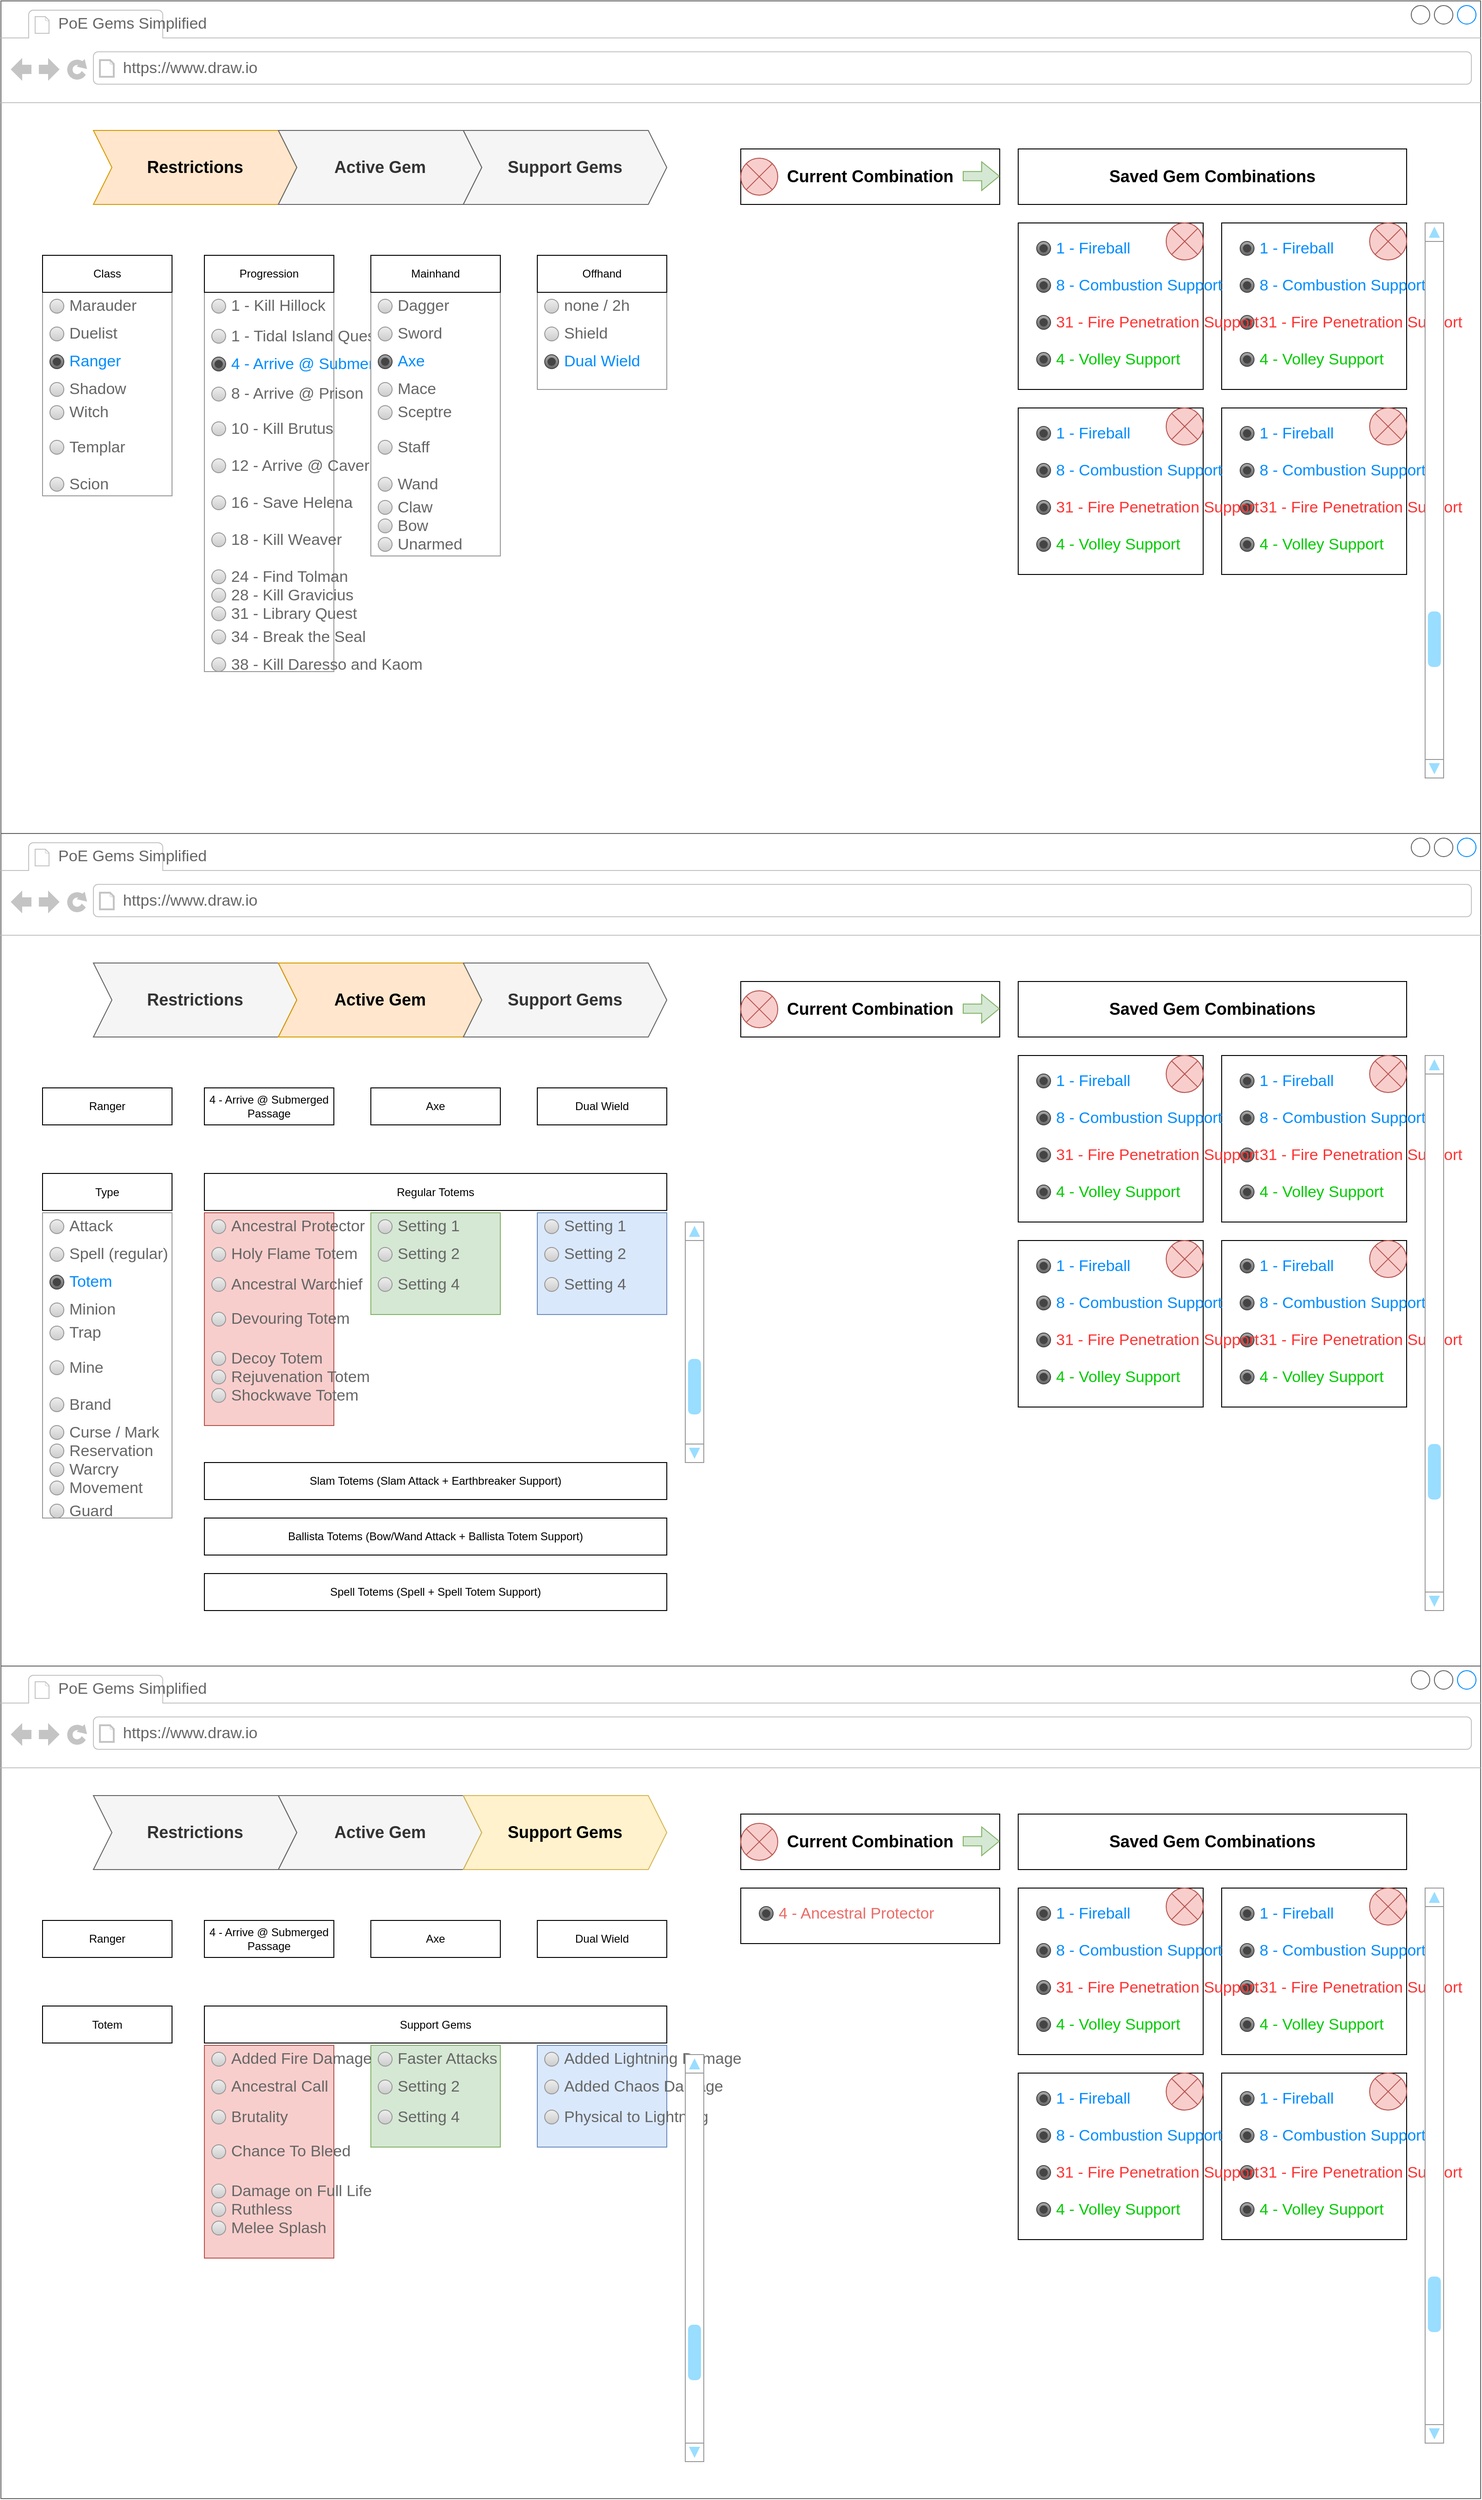<mxfile version="20.3.2" type="device"><diagram id="bO-sAu_8WIjmYpCqy5lN" name="Page-1"><mxGraphModel dx="1672" dy="896" grid="1" gridSize="20" guides="1" tooltips="1" connect="1" arrows="1" fold="1" page="1" pageScale="1" pageWidth="1600" pageHeight="900" math="0" shadow="0"><root><mxCell id="0"/><mxCell id="1" parent="0"/><mxCell id="6AZwamg_C8N54gXKrOqr-1" value="" style="strokeWidth=1;shadow=0;dashed=0;align=center;html=1;shape=mxgraph.mockup.containers.browserWindow;rSize=0;strokeColor=#666666;strokeColor2=#008cff;strokeColor3=#c4c4c4;mainText=,;recursiveResize=0;" vertex="1" parent="1"><mxGeometry width="1600" height="900" as="geometry"/></mxCell><mxCell id="6AZwamg_C8N54gXKrOqr-2" value="PoE Gems Simplified" style="strokeWidth=1;shadow=0;dashed=0;align=center;html=1;shape=mxgraph.mockup.containers.anchor;fontSize=17;fontColor=#666666;align=left;" vertex="1" parent="6AZwamg_C8N54gXKrOqr-1"><mxGeometry x="60" y="12" width="110" height="26" as="geometry"/></mxCell><mxCell id="6AZwamg_C8N54gXKrOqr-3" value="https://www.draw.io" style="strokeWidth=1;shadow=0;dashed=0;align=center;html=1;shape=mxgraph.mockup.containers.anchor;rSize=0;fontSize=17;fontColor=#666666;align=left;" vertex="1" parent="6AZwamg_C8N54gXKrOqr-1"><mxGeometry x="130" y="60" width="250" height="26" as="geometry"/></mxCell><mxCell id="6AZwamg_C8N54gXKrOqr-6" value="" style="strokeWidth=1;shadow=0;dashed=0;align=center;html=1;shape=mxgraph.mockup.forms.rrect;rSize=0;strokeColor=#999999;fillColor=#ffffff;recursiveResize=0;" vertex="1" parent="6AZwamg_C8N54gXKrOqr-1"><mxGeometry x="45" y="315" width="140" height="220" as="geometry"/></mxCell><mxCell id="6AZwamg_C8N54gXKrOqr-7" value="Marauder" style="shape=ellipse;rSize=0;fillColor=#eeeeee;strokeColor=#999999;gradientColor=#cccccc;html=1;align=left;spacingLeft=4;fontSize=17;fontColor=#666666;labelPosition=right;" vertex="1" parent="6AZwamg_C8N54gXKrOqr-6"><mxGeometry x="8" y="7.5" width="15" height="15" as="geometry"/></mxCell><mxCell id="6AZwamg_C8N54gXKrOqr-8" value="Duelist" style="shape=ellipse;rSize=0;fillColor=#eeeeee;strokeColor=#999999;gradientColor=#cccccc;html=1;align=left;spacingLeft=4;fontSize=17;fontColor=#666666;labelPosition=right;" vertex="1" parent="6AZwamg_C8N54gXKrOqr-6"><mxGeometry x="8" y="37.5" width="15" height="15" as="geometry"/></mxCell><mxCell id="6AZwamg_C8N54gXKrOqr-9" value="Ranger" style="shape=ellipse;rSize=0;fillColor=#aaaaaa;strokeColor=#444444;gradientColor=#666666;html=1;align=left;spacingLeft=4;fontSize=17;fontColor=#008cff;labelPosition=right;" vertex="1" parent="6AZwamg_C8N54gXKrOqr-6"><mxGeometry x="8" y="67.5" width="15" height="15" as="geometry"/></mxCell><mxCell id="6AZwamg_C8N54gXKrOqr-10" value="" style="shape=ellipse;fillColor=#444444;strokeColor=none;html=1;" vertex="1" parent="6AZwamg_C8N54gXKrOqr-9"><mxGeometry x="3" y="3" width="9" height="9" as="geometry"/></mxCell><mxCell id="6AZwamg_C8N54gXKrOqr-11" value="Shadow" style="shape=ellipse;rSize=0;fillColor=#eeeeee;strokeColor=#999999;gradientColor=#cccccc;html=1;align=left;spacingLeft=4;fontSize=17;fontColor=#666666;labelPosition=right;" vertex="1" parent="6AZwamg_C8N54gXKrOqr-6"><mxGeometry x="8" y="97.5" width="15" height="15" as="geometry"/></mxCell><mxCell id="6AZwamg_C8N54gXKrOqr-29" value="Witch" style="shape=ellipse;rSize=0;fillColor=#eeeeee;strokeColor=#999999;gradientColor=#cccccc;html=1;align=left;spacingLeft=4;fontSize=17;fontColor=#666666;labelPosition=right;" vertex="1" parent="6AZwamg_C8N54gXKrOqr-6"><mxGeometry x="8" y="122.5" width="15" height="15" as="geometry"/></mxCell><mxCell id="6AZwamg_C8N54gXKrOqr-30" value="Templar" style="shape=ellipse;rSize=0;fillColor=#eeeeee;strokeColor=#999999;gradientColor=#cccccc;html=1;align=left;spacingLeft=4;fontSize=17;fontColor=#666666;labelPosition=right;" vertex="1" parent="6AZwamg_C8N54gXKrOqr-6"><mxGeometry x="8" y="160" width="15" height="15" as="geometry"/></mxCell><mxCell id="6AZwamg_C8N54gXKrOqr-31" value="Scion" style="shape=ellipse;rSize=0;fillColor=#eeeeee;strokeColor=#999999;gradientColor=#cccccc;html=1;align=left;spacingLeft=4;fontSize=17;fontColor=#666666;labelPosition=right;" vertex="1" parent="6AZwamg_C8N54gXKrOqr-6"><mxGeometry x="8" y="200" width="15" height="15" as="geometry"/></mxCell><mxCell id="6AZwamg_C8N54gXKrOqr-12" value="" style="strokeWidth=1;shadow=0;dashed=0;align=center;html=1;shape=mxgraph.mockup.forms.rrect;rSize=0;strokeColor=#999999;fillColor=#ffffff;recursiveResize=0;" vertex="1" parent="6AZwamg_C8N54gXKrOqr-1"><mxGeometry x="220" y="315" width="140" height="410" as="geometry"/></mxCell><mxCell id="6AZwamg_C8N54gXKrOqr-13" value="1 - Kill Hillock" style="shape=ellipse;rSize=0;fillColor=#eeeeee;strokeColor=#999999;gradientColor=#cccccc;html=1;align=left;spacingLeft=4;fontSize=17;fontColor=#666666;labelPosition=right;" vertex="1" parent="6AZwamg_C8N54gXKrOqr-12"><mxGeometry x="8" y="7.5" width="15" height="15" as="geometry"/></mxCell><mxCell id="6AZwamg_C8N54gXKrOqr-14" value="1 - Tidal Island Quest" style="shape=ellipse;rSize=0;fillColor=#eeeeee;strokeColor=#999999;gradientColor=#cccccc;html=1;align=left;spacingLeft=4;fontSize=17;fontColor=#666666;labelPosition=right;" vertex="1" parent="6AZwamg_C8N54gXKrOqr-12"><mxGeometry x="8" y="40" width="15" height="15" as="geometry"/></mxCell><mxCell id="6AZwamg_C8N54gXKrOqr-15" value="4 - Arrive @ Submerged Passage" style="shape=ellipse;rSize=0;fillColor=#aaaaaa;strokeColor=#444444;gradientColor=#666666;html=1;align=left;spacingLeft=4;fontSize=17;fontColor=#008cff;labelPosition=right;" vertex="1" parent="6AZwamg_C8N54gXKrOqr-12"><mxGeometry x="8" y="70" width="15" height="15" as="geometry"/></mxCell><mxCell id="6AZwamg_C8N54gXKrOqr-16" value="" style="shape=ellipse;fillColor=#444444;strokeColor=none;html=1;" vertex="1" parent="6AZwamg_C8N54gXKrOqr-15"><mxGeometry x="3" y="3" width="9" height="9" as="geometry"/></mxCell><mxCell id="6AZwamg_C8N54gXKrOqr-17" value="8 - Arrive @ Prison" style="shape=ellipse;rSize=0;fillColor=#eeeeee;strokeColor=#999999;gradientColor=#cccccc;html=1;align=left;spacingLeft=4;fontSize=17;fontColor=#666666;labelPosition=right;" vertex="1" parent="6AZwamg_C8N54gXKrOqr-12"><mxGeometry x="8" y="102.5" width="15" height="15" as="geometry"/></mxCell><mxCell id="6AZwamg_C8N54gXKrOqr-18" value="10 - Kill Brutus" style="shape=ellipse;rSize=0;fillColor=#eeeeee;strokeColor=#999999;gradientColor=#cccccc;html=1;align=left;spacingLeft=4;fontSize=17;fontColor=#666666;labelPosition=right;" vertex="1" parent="6AZwamg_C8N54gXKrOqr-12"><mxGeometry x="8" y="140" width="15" height="15" as="geometry"/></mxCell><mxCell id="6AZwamg_C8N54gXKrOqr-19" value="12 - Arrive @ Cavern of Wrath" style="shape=ellipse;rSize=0;fillColor=#eeeeee;strokeColor=#999999;gradientColor=#cccccc;html=1;align=left;spacingLeft=4;fontSize=17;fontColor=#666666;labelPosition=right;" vertex="1" parent="6AZwamg_C8N54gXKrOqr-12"><mxGeometry x="8" y="180" width="15" height="15" as="geometry"/></mxCell><mxCell id="6AZwamg_C8N54gXKrOqr-20" value="16 - Save Helena" style="shape=ellipse;rSize=0;fillColor=#eeeeee;strokeColor=#999999;gradientColor=#cccccc;html=1;align=left;spacingLeft=4;fontSize=17;fontColor=#666666;labelPosition=right;" vertex="1" parent="6AZwamg_C8N54gXKrOqr-12"><mxGeometry x="8" y="220" width="15" height="15" as="geometry"/></mxCell><mxCell id="6AZwamg_C8N54gXKrOqr-21" value="18 - Kill Weaver" style="shape=ellipse;rSize=0;fillColor=#eeeeee;strokeColor=#999999;gradientColor=#cccccc;html=1;align=left;spacingLeft=4;fontSize=17;fontColor=#666666;labelPosition=right;" vertex="1" parent="6AZwamg_C8N54gXKrOqr-12"><mxGeometry x="8" y="260" width="15" height="15" as="geometry"/></mxCell><mxCell id="6AZwamg_C8N54gXKrOqr-22" value="24 - Find Tolman" style="shape=ellipse;rSize=0;fillColor=#eeeeee;strokeColor=#999999;gradientColor=#cccccc;html=1;align=left;spacingLeft=4;fontSize=17;fontColor=#666666;labelPosition=right;" vertex="1" parent="6AZwamg_C8N54gXKrOqr-12"><mxGeometry x="8" y="300" width="15" height="15" as="geometry"/></mxCell><mxCell id="6AZwamg_C8N54gXKrOqr-23" value="28 - Kill Gravicius" style="shape=ellipse;rSize=0;fillColor=#eeeeee;strokeColor=#999999;gradientColor=#cccccc;html=1;align=left;spacingLeft=4;fontSize=17;fontColor=#666666;labelPosition=right;" vertex="1" parent="6AZwamg_C8N54gXKrOqr-12"><mxGeometry x="8" y="320" width="15" height="15" as="geometry"/></mxCell><mxCell id="6AZwamg_C8N54gXKrOqr-24" value="31 - Library Quest" style="shape=ellipse;rSize=0;fillColor=#eeeeee;strokeColor=#999999;gradientColor=#cccccc;html=1;align=left;spacingLeft=4;fontSize=17;fontColor=#666666;labelPosition=right;" vertex="1" parent="6AZwamg_C8N54gXKrOqr-12"><mxGeometry x="8" y="340" width="15" height="15" as="geometry"/></mxCell><mxCell id="6AZwamg_C8N54gXKrOqr-25" value="34 - Break the Seal" style="shape=ellipse;rSize=0;fillColor=#eeeeee;strokeColor=#999999;gradientColor=#cccccc;html=1;align=left;spacingLeft=4;fontSize=17;fontColor=#666666;labelPosition=right;" vertex="1" parent="6AZwamg_C8N54gXKrOqr-12"><mxGeometry x="8" y="365" width="15" height="15" as="geometry"/></mxCell><mxCell id="6AZwamg_C8N54gXKrOqr-26" value="38 - Kill Daresso and Kaom" style="shape=ellipse;rSize=0;fillColor=#eeeeee;strokeColor=#999999;gradientColor=#cccccc;html=1;align=left;spacingLeft=4;fontSize=17;fontColor=#666666;labelPosition=right;" vertex="1" parent="6AZwamg_C8N54gXKrOqr-12"><mxGeometry x="8" y="395" width="15" height="15" as="geometry"/></mxCell><mxCell id="6AZwamg_C8N54gXKrOqr-4" value="Progression" style="rounded=0;whiteSpace=wrap;html=1;" vertex="1" parent="6AZwamg_C8N54gXKrOqr-1"><mxGeometry x="220" y="275" width="140" height="40" as="geometry"/></mxCell><mxCell id="6AZwamg_C8N54gXKrOqr-27" value="Class" style="rounded=0;whiteSpace=wrap;html=1;" vertex="1" parent="6AZwamg_C8N54gXKrOqr-1"><mxGeometry x="45" y="275" width="140" height="40" as="geometry"/></mxCell><mxCell id="6AZwamg_C8N54gXKrOqr-32" value="" style="rounded=0;whiteSpace=wrap;html=1;" vertex="1" parent="6AZwamg_C8N54gXKrOqr-1"><mxGeometry x="1320" y="240" width="200" height="180" as="geometry"/></mxCell><mxCell id="6AZwamg_C8N54gXKrOqr-33" value="1 - Fireball" style="shape=ellipse;rSize=0;fillColor=#aaaaaa;strokeColor=#444444;gradientColor=#666666;html=1;align=left;spacingLeft=4;fontSize=17;fontColor=#008cff;labelPosition=right;" vertex="1" parent="6AZwamg_C8N54gXKrOqr-1"><mxGeometry x="1340" y="260" width="15" height="15" as="geometry"/></mxCell><mxCell id="6AZwamg_C8N54gXKrOqr-34" value="" style="shape=ellipse;fillColor=#444444;strokeColor=none;html=1;" vertex="1" parent="6AZwamg_C8N54gXKrOqr-33"><mxGeometry x="3" y="3" width="9" height="9" as="geometry"/></mxCell><mxCell id="6AZwamg_C8N54gXKrOqr-36" value="8 - Combustion Support" style="shape=ellipse;rSize=0;fillColor=#aaaaaa;strokeColor=#444444;gradientColor=#666666;html=1;align=left;spacingLeft=4;fontSize=17;fontColor=#008cff;labelPosition=right;" vertex="1" parent="6AZwamg_C8N54gXKrOqr-1"><mxGeometry x="1340" y="300" width="15" height="15" as="geometry"/></mxCell><mxCell id="6AZwamg_C8N54gXKrOqr-37" value="" style="shape=ellipse;fillColor=#444444;strokeColor=none;html=1;" vertex="1" parent="6AZwamg_C8N54gXKrOqr-36"><mxGeometry x="3" y="3" width="9" height="9" as="geometry"/></mxCell><mxCell id="6AZwamg_C8N54gXKrOqr-38" value="31 - Fire Penetration Support" style="shape=ellipse;rSize=0;fillColor=#aaaaaa;strokeColor=#444444;gradientColor=#666666;html=1;align=left;spacingLeft=4;fontSize=17;fontColor=#FF3333;labelPosition=right;" vertex="1" parent="6AZwamg_C8N54gXKrOqr-1"><mxGeometry x="1340" y="340" width="15" height="15" as="geometry"/></mxCell><mxCell id="6AZwamg_C8N54gXKrOqr-39" value="" style="shape=ellipse;fillColor=#444444;strokeColor=none;html=1;" vertex="1" parent="6AZwamg_C8N54gXKrOqr-38"><mxGeometry x="3" y="3" width="9" height="9" as="geometry"/></mxCell><mxCell id="6AZwamg_C8N54gXKrOqr-40" value="&lt;font color=&quot;#00cc00&quot;&gt;4 - Volley Support&lt;/font&gt;" style="shape=ellipse;rSize=0;fillColor=#aaaaaa;strokeColor=#444444;gradientColor=#666666;html=1;align=left;spacingLeft=4;fontSize=17;fontColor=#008cff;labelPosition=right;" vertex="1" parent="6AZwamg_C8N54gXKrOqr-1"><mxGeometry x="1340" y="380" width="15" height="15" as="geometry"/></mxCell><mxCell id="6AZwamg_C8N54gXKrOqr-41" value="" style="shape=ellipse;fillColor=#444444;strokeColor=none;html=1;" vertex="1" parent="6AZwamg_C8N54gXKrOqr-40"><mxGeometry x="3" y="3" width="9" height="9" as="geometry"/></mxCell><mxCell id="6AZwamg_C8N54gXKrOqr-43" value="" style="rounded=0;whiteSpace=wrap;html=1;" vertex="1" parent="6AZwamg_C8N54gXKrOqr-1"><mxGeometry x="1320" y="440" width="200" height="180" as="geometry"/></mxCell><mxCell id="6AZwamg_C8N54gXKrOqr-44" value="1 - Fireball" style="shape=ellipse;rSize=0;fillColor=#aaaaaa;strokeColor=#444444;gradientColor=#666666;html=1;align=left;spacingLeft=4;fontSize=17;fontColor=#008cff;labelPosition=right;" vertex="1" parent="6AZwamg_C8N54gXKrOqr-1"><mxGeometry x="1340" y="460" width="15" height="15" as="geometry"/></mxCell><mxCell id="6AZwamg_C8N54gXKrOqr-45" value="" style="shape=ellipse;fillColor=#444444;strokeColor=none;html=1;" vertex="1" parent="6AZwamg_C8N54gXKrOqr-44"><mxGeometry x="3" y="3" width="9" height="9" as="geometry"/></mxCell><mxCell id="6AZwamg_C8N54gXKrOqr-46" value="8 - Combustion Support" style="shape=ellipse;rSize=0;fillColor=#aaaaaa;strokeColor=#444444;gradientColor=#666666;html=1;align=left;spacingLeft=4;fontSize=17;fontColor=#008cff;labelPosition=right;" vertex="1" parent="6AZwamg_C8N54gXKrOqr-1"><mxGeometry x="1340" y="500" width="15" height="15" as="geometry"/></mxCell><mxCell id="6AZwamg_C8N54gXKrOqr-47" value="" style="shape=ellipse;fillColor=#444444;strokeColor=none;html=1;" vertex="1" parent="6AZwamg_C8N54gXKrOqr-46"><mxGeometry x="3" y="3" width="9" height="9" as="geometry"/></mxCell><mxCell id="6AZwamg_C8N54gXKrOqr-48" value="31 - Fire Penetration Support" style="shape=ellipse;rSize=0;fillColor=#aaaaaa;strokeColor=#444444;gradientColor=#666666;html=1;align=left;spacingLeft=4;fontSize=17;fontColor=#FF3333;labelPosition=right;" vertex="1" parent="6AZwamg_C8N54gXKrOqr-1"><mxGeometry x="1340" y="540" width="15" height="15" as="geometry"/></mxCell><mxCell id="6AZwamg_C8N54gXKrOqr-49" value="" style="shape=ellipse;fillColor=#444444;strokeColor=none;html=1;" vertex="1" parent="6AZwamg_C8N54gXKrOqr-48"><mxGeometry x="3" y="3" width="9" height="9" as="geometry"/></mxCell><mxCell id="6AZwamg_C8N54gXKrOqr-50" value="&lt;font color=&quot;#00cc00&quot;&gt;4 - Volley Support&lt;/font&gt;" style="shape=ellipse;rSize=0;fillColor=#aaaaaa;strokeColor=#444444;gradientColor=#666666;html=1;align=left;spacingLeft=4;fontSize=17;fontColor=#008cff;labelPosition=right;" vertex="1" parent="6AZwamg_C8N54gXKrOqr-1"><mxGeometry x="1340" y="580" width="15" height="15" as="geometry"/></mxCell><mxCell id="6AZwamg_C8N54gXKrOqr-51" value="" style="shape=ellipse;fillColor=#444444;strokeColor=none;html=1;" vertex="1" parent="6AZwamg_C8N54gXKrOqr-50"><mxGeometry x="3" y="3" width="9" height="9" as="geometry"/></mxCell><mxCell id="6AZwamg_C8N54gXKrOqr-61" value="" style="rounded=0;whiteSpace=wrap;html=1;" vertex="1" parent="6AZwamg_C8N54gXKrOqr-1"><mxGeometry x="1100" y="240" width="200" height="180" as="geometry"/></mxCell><mxCell id="6AZwamg_C8N54gXKrOqr-62" value="1 - Fireball" style="shape=ellipse;rSize=0;fillColor=#aaaaaa;strokeColor=#444444;gradientColor=#666666;html=1;align=left;spacingLeft=4;fontSize=17;fontColor=#008cff;labelPosition=right;" vertex="1" parent="6AZwamg_C8N54gXKrOqr-1"><mxGeometry x="1120" y="260" width="15" height="15" as="geometry"/></mxCell><mxCell id="6AZwamg_C8N54gXKrOqr-63" value="" style="shape=ellipse;fillColor=#444444;strokeColor=none;html=1;" vertex="1" parent="6AZwamg_C8N54gXKrOqr-62"><mxGeometry x="3" y="3" width="9" height="9" as="geometry"/></mxCell><mxCell id="6AZwamg_C8N54gXKrOqr-64" value="8 - Combustion Support" style="shape=ellipse;rSize=0;fillColor=#aaaaaa;strokeColor=#444444;gradientColor=#666666;html=1;align=left;spacingLeft=4;fontSize=17;fontColor=#008cff;labelPosition=right;" vertex="1" parent="6AZwamg_C8N54gXKrOqr-1"><mxGeometry x="1120" y="300" width="15" height="15" as="geometry"/></mxCell><mxCell id="6AZwamg_C8N54gXKrOqr-65" value="" style="shape=ellipse;fillColor=#444444;strokeColor=none;html=1;" vertex="1" parent="6AZwamg_C8N54gXKrOqr-64"><mxGeometry x="3" y="3" width="9" height="9" as="geometry"/></mxCell><mxCell id="6AZwamg_C8N54gXKrOqr-66" value="31 - Fire Penetration Support" style="shape=ellipse;rSize=0;fillColor=#aaaaaa;strokeColor=#444444;gradientColor=#666666;html=1;align=left;spacingLeft=4;fontSize=17;fontColor=#FF3333;labelPosition=right;" vertex="1" parent="6AZwamg_C8N54gXKrOqr-1"><mxGeometry x="1120" y="340" width="15" height="15" as="geometry"/></mxCell><mxCell id="6AZwamg_C8N54gXKrOqr-67" value="" style="shape=ellipse;fillColor=#444444;strokeColor=none;html=1;" vertex="1" parent="6AZwamg_C8N54gXKrOqr-66"><mxGeometry x="3" y="3" width="9" height="9" as="geometry"/></mxCell><mxCell id="6AZwamg_C8N54gXKrOqr-68" value="&lt;font color=&quot;#00cc00&quot;&gt;4 - Volley Support&lt;/font&gt;" style="shape=ellipse;rSize=0;fillColor=#aaaaaa;strokeColor=#444444;gradientColor=#666666;html=1;align=left;spacingLeft=4;fontSize=17;fontColor=#008cff;labelPosition=right;" vertex="1" parent="6AZwamg_C8N54gXKrOqr-1"><mxGeometry x="1120" y="380" width="15" height="15" as="geometry"/></mxCell><mxCell id="6AZwamg_C8N54gXKrOqr-69" value="" style="shape=ellipse;fillColor=#444444;strokeColor=none;html=1;" vertex="1" parent="6AZwamg_C8N54gXKrOqr-68"><mxGeometry x="3" y="3" width="9" height="9" as="geometry"/></mxCell><mxCell id="6AZwamg_C8N54gXKrOqr-70" value="" style="rounded=0;whiteSpace=wrap;html=1;" vertex="1" parent="6AZwamg_C8N54gXKrOqr-1"><mxGeometry x="1100" y="440" width="200" height="180" as="geometry"/></mxCell><mxCell id="6AZwamg_C8N54gXKrOqr-71" value="1 - Fireball" style="shape=ellipse;rSize=0;fillColor=#aaaaaa;strokeColor=#444444;gradientColor=#666666;html=1;align=left;spacingLeft=4;fontSize=17;fontColor=#008cff;labelPosition=right;" vertex="1" parent="6AZwamg_C8N54gXKrOqr-1"><mxGeometry x="1120" y="460" width="15" height="15" as="geometry"/></mxCell><mxCell id="6AZwamg_C8N54gXKrOqr-72" value="" style="shape=ellipse;fillColor=#444444;strokeColor=none;html=1;" vertex="1" parent="6AZwamg_C8N54gXKrOqr-71"><mxGeometry x="3" y="3" width="9" height="9" as="geometry"/></mxCell><mxCell id="6AZwamg_C8N54gXKrOqr-73" value="8 - Combustion Support" style="shape=ellipse;rSize=0;fillColor=#aaaaaa;strokeColor=#444444;gradientColor=#666666;html=1;align=left;spacingLeft=4;fontSize=17;fontColor=#008cff;labelPosition=right;" vertex="1" parent="6AZwamg_C8N54gXKrOqr-1"><mxGeometry x="1120" y="500" width="15" height="15" as="geometry"/></mxCell><mxCell id="6AZwamg_C8N54gXKrOqr-74" value="" style="shape=ellipse;fillColor=#444444;strokeColor=none;html=1;" vertex="1" parent="6AZwamg_C8N54gXKrOqr-73"><mxGeometry x="3" y="3" width="9" height="9" as="geometry"/></mxCell><mxCell id="6AZwamg_C8N54gXKrOqr-75" value="31 - Fire Penetration Support" style="shape=ellipse;rSize=0;fillColor=#aaaaaa;strokeColor=#444444;gradientColor=#666666;html=1;align=left;spacingLeft=4;fontSize=17;fontColor=#FF3333;labelPosition=right;" vertex="1" parent="6AZwamg_C8N54gXKrOqr-1"><mxGeometry x="1120" y="540" width="15" height="15" as="geometry"/></mxCell><mxCell id="6AZwamg_C8N54gXKrOqr-76" value="" style="shape=ellipse;fillColor=#444444;strokeColor=none;html=1;" vertex="1" parent="6AZwamg_C8N54gXKrOqr-75"><mxGeometry x="3" y="3" width="9" height="9" as="geometry"/></mxCell><mxCell id="6AZwamg_C8N54gXKrOqr-77" value="&lt;font color=&quot;#00cc00&quot;&gt;4 - Volley Support&lt;/font&gt;" style="shape=ellipse;rSize=0;fillColor=#aaaaaa;strokeColor=#444444;gradientColor=#666666;html=1;align=left;spacingLeft=4;fontSize=17;fontColor=#008cff;labelPosition=right;" vertex="1" parent="6AZwamg_C8N54gXKrOqr-1"><mxGeometry x="1120" y="580" width="15" height="15" as="geometry"/></mxCell><mxCell id="6AZwamg_C8N54gXKrOqr-78" value="" style="shape=ellipse;fillColor=#444444;strokeColor=none;html=1;" vertex="1" parent="6AZwamg_C8N54gXKrOqr-77"><mxGeometry x="3" y="3" width="9" height="9" as="geometry"/></mxCell><mxCell id="6AZwamg_C8N54gXKrOqr-97" value="Saved Gem Combinations" style="rounded=0;whiteSpace=wrap;html=1;fontColor=#000000;fontSize=18;fontStyle=1" vertex="1" parent="6AZwamg_C8N54gXKrOqr-1"><mxGeometry x="1100" y="160" width="420" height="60" as="geometry"/></mxCell><mxCell id="6AZwamg_C8N54gXKrOqr-98" value="&lt;b&gt;Current Combination&lt;/b&gt;" style="rounded=0;whiteSpace=wrap;html=1;fontSize=18;fontColor=#000000;" vertex="1" parent="6AZwamg_C8N54gXKrOqr-1"><mxGeometry x="800" y="160" width="280" height="60" as="geometry"/></mxCell><mxCell id="6AZwamg_C8N54gXKrOqr-99" value="" style="shape=flexArrow;endArrow=classic;html=1;rounded=0;fontSize=18;fontColor=#000000;fillColor=#d5e8d4;strokeColor=#82b366;" edge="1" parent="6AZwamg_C8N54gXKrOqr-1"><mxGeometry width="50" height="50" relative="1" as="geometry"><mxPoint x="1040" y="189.41" as="sourcePoint"/><mxPoint x="1080" y="189.41" as="targetPoint"/></mxGeometry></mxCell><mxCell id="6AZwamg_C8N54gXKrOqr-102" value="" style="shape=sumEllipse;perimeter=ellipsePerimeter;whiteSpace=wrap;html=1;backgroundOutline=1;fontSize=18;fillColor=#f8cecc;strokeColor=#b85450;" vertex="1" parent="6AZwamg_C8N54gXKrOqr-1"><mxGeometry x="800" y="170" width="40" height="40" as="geometry"/></mxCell><mxCell id="6AZwamg_C8N54gXKrOqr-103" value="" style="shape=sumEllipse;perimeter=ellipsePerimeter;whiteSpace=wrap;html=1;backgroundOutline=1;fontSize=18;fillColor=#f8cecc;strokeColor=#b85450;" vertex="1" parent="6AZwamg_C8N54gXKrOqr-1"><mxGeometry x="1260" y="240" width="40" height="40" as="geometry"/></mxCell><mxCell id="6AZwamg_C8N54gXKrOqr-104" value="" style="shape=sumEllipse;perimeter=ellipsePerimeter;whiteSpace=wrap;html=1;backgroundOutline=1;fontSize=18;fillColor=#f8cecc;strokeColor=#b85450;" vertex="1" parent="6AZwamg_C8N54gXKrOqr-1"><mxGeometry x="1480" y="240" width="40" height="40" as="geometry"/></mxCell><mxCell id="6AZwamg_C8N54gXKrOqr-105" value="" style="shape=sumEllipse;perimeter=ellipsePerimeter;whiteSpace=wrap;html=1;backgroundOutline=1;fontSize=18;fillColor=#f8cecc;strokeColor=#b85450;" vertex="1" parent="6AZwamg_C8N54gXKrOqr-1"><mxGeometry x="1260" y="440" width="40" height="40" as="geometry"/></mxCell><mxCell id="6AZwamg_C8N54gXKrOqr-106" value="" style="shape=sumEllipse;perimeter=ellipsePerimeter;whiteSpace=wrap;html=1;backgroundOutline=1;fontSize=18;fillColor=#f8cecc;strokeColor=#b85450;" vertex="1" parent="6AZwamg_C8N54gXKrOqr-1"><mxGeometry x="1480" y="440" width="40" height="40" as="geometry"/></mxCell><mxCell id="6AZwamg_C8N54gXKrOqr-109" value="Restrictions" style="shape=step;perimeter=stepPerimeter;whiteSpace=wrap;html=1;fixedSize=1;fontSize=18;fontStyle=1;fillColor=#ffe6cc;strokeColor=#d79b00;" vertex="1" parent="6AZwamg_C8N54gXKrOqr-1"><mxGeometry x="100" y="140" width="220" height="80" as="geometry"/></mxCell><mxCell id="6AZwamg_C8N54gXKrOqr-110" value="Active Gem" style="shape=step;perimeter=stepPerimeter;whiteSpace=wrap;html=1;fixedSize=1;fontSize=18;fontStyle=1;fillColor=#f5f5f5;strokeColor=#666666;fontColor=#333333;" vertex="1" parent="6AZwamg_C8N54gXKrOqr-1"><mxGeometry x="300" y="140" width="220" height="80" as="geometry"/></mxCell><mxCell id="6AZwamg_C8N54gXKrOqr-111" value="Support Gems" style="shape=step;perimeter=stepPerimeter;whiteSpace=wrap;html=1;fixedSize=1;fontSize=18;fontStyle=1;fillColor=#f5f5f5;strokeColor=#666666;fontColor=#333333;" vertex="1" parent="6AZwamg_C8N54gXKrOqr-1"><mxGeometry x="500" y="140" width="220" height="80" as="geometry"/></mxCell><mxCell id="6AZwamg_C8N54gXKrOqr-112" value="" style="strokeWidth=1;shadow=0;dashed=0;align=center;html=1;shape=mxgraph.mockup.forms.rrect;rSize=0;strokeColor=#999999;fillColor=#ffffff;recursiveResize=0;" vertex="1" parent="6AZwamg_C8N54gXKrOqr-1"><mxGeometry x="400" y="315" width="140" height="285" as="geometry"/></mxCell><mxCell id="6AZwamg_C8N54gXKrOqr-113" value="Dagger" style="shape=ellipse;rSize=0;fillColor=#eeeeee;strokeColor=#999999;gradientColor=#cccccc;html=1;align=left;spacingLeft=4;fontSize=17;fontColor=#666666;labelPosition=right;" vertex="1" parent="6AZwamg_C8N54gXKrOqr-112"><mxGeometry x="8" y="7.5" width="15" height="15" as="geometry"/></mxCell><mxCell id="6AZwamg_C8N54gXKrOqr-114" value="Sword" style="shape=ellipse;rSize=0;fillColor=#eeeeee;strokeColor=#999999;gradientColor=#cccccc;html=1;align=left;spacingLeft=4;fontSize=17;fontColor=#666666;labelPosition=right;" vertex="1" parent="6AZwamg_C8N54gXKrOqr-112"><mxGeometry x="8" y="37.5" width="15" height="15" as="geometry"/></mxCell><mxCell id="6AZwamg_C8N54gXKrOqr-115" value="Axe" style="shape=ellipse;rSize=0;fillColor=#aaaaaa;strokeColor=#444444;gradientColor=#666666;html=1;align=left;spacingLeft=4;fontSize=17;fontColor=#008cff;labelPosition=right;" vertex="1" parent="6AZwamg_C8N54gXKrOqr-112"><mxGeometry x="8" y="67.5" width="15" height="15" as="geometry"/></mxCell><mxCell id="6AZwamg_C8N54gXKrOqr-116" value="" style="shape=ellipse;fillColor=#444444;strokeColor=none;html=1;" vertex="1" parent="6AZwamg_C8N54gXKrOqr-115"><mxGeometry x="3" y="3" width="9" height="9" as="geometry"/></mxCell><mxCell id="6AZwamg_C8N54gXKrOqr-117" value="Mace" style="shape=ellipse;rSize=0;fillColor=#eeeeee;strokeColor=#999999;gradientColor=#cccccc;html=1;align=left;spacingLeft=4;fontSize=17;fontColor=#666666;labelPosition=right;" vertex="1" parent="6AZwamg_C8N54gXKrOqr-112"><mxGeometry x="8" y="97.5" width="15" height="15" as="geometry"/></mxCell><mxCell id="6AZwamg_C8N54gXKrOqr-118" value="Sceptre" style="shape=ellipse;rSize=0;fillColor=#eeeeee;strokeColor=#999999;gradientColor=#cccccc;html=1;align=left;spacingLeft=4;fontSize=17;fontColor=#666666;labelPosition=right;" vertex="1" parent="6AZwamg_C8N54gXKrOqr-112"><mxGeometry x="8" y="122.5" width="15" height="15" as="geometry"/></mxCell><mxCell id="6AZwamg_C8N54gXKrOqr-119" value="Staff" style="shape=ellipse;rSize=0;fillColor=#eeeeee;strokeColor=#999999;gradientColor=#cccccc;html=1;align=left;spacingLeft=4;fontSize=17;fontColor=#666666;labelPosition=right;" vertex="1" parent="6AZwamg_C8N54gXKrOqr-112"><mxGeometry x="8" y="160" width="15" height="15" as="geometry"/></mxCell><mxCell id="6AZwamg_C8N54gXKrOqr-120" value="Wand" style="shape=ellipse;rSize=0;fillColor=#eeeeee;strokeColor=#999999;gradientColor=#cccccc;html=1;align=left;spacingLeft=4;fontSize=17;fontColor=#666666;labelPosition=right;" vertex="1" parent="6AZwamg_C8N54gXKrOqr-112"><mxGeometry x="8" y="200" width="15" height="15" as="geometry"/></mxCell><mxCell id="6AZwamg_C8N54gXKrOqr-122" value="Claw" style="shape=ellipse;rSize=0;fillColor=#eeeeee;strokeColor=#999999;gradientColor=#cccccc;html=1;align=left;spacingLeft=4;fontSize=17;fontColor=#666666;labelPosition=right;" vertex="1" parent="6AZwamg_C8N54gXKrOqr-112"><mxGeometry x="8" y="225" width="15" height="15" as="geometry"/></mxCell><mxCell id="6AZwamg_C8N54gXKrOqr-123" value="Bow" style="shape=ellipse;rSize=0;fillColor=#eeeeee;strokeColor=#999999;gradientColor=#cccccc;html=1;align=left;spacingLeft=4;fontSize=17;fontColor=#666666;labelPosition=right;" vertex="1" parent="6AZwamg_C8N54gXKrOqr-112"><mxGeometry x="8" y="245" width="15" height="15" as="geometry"/></mxCell><mxCell id="6AZwamg_C8N54gXKrOqr-124" value="Unarmed" style="shape=ellipse;rSize=0;fillColor=#eeeeee;strokeColor=#999999;gradientColor=#cccccc;html=1;align=left;spacingLeft=4;fontSize=17;fontColor=#666666;labelPosition=right;" vertex="1" parent="6AZwamg_C8N54gXKrOqr-112"><mxGeometry x="8" y="265" width="15" height="15" as="geometry"/></mxCell><mxCell id="6AZwamg_C8N54gXKrOqr-121" value="Mainhand" style="rounded=0;whiteSpace=wrap;html=1;" vertex="1" parent="6AZwamg_C8N54gXKrOqr-1"><mxGeometry x="400" y="275" width="140" height="40" as="geometry"/></mxCell><mxCell id="6AZwamg_C8N54gXKrOqr-132" value="" style="strokeWidth=1;shadow=0;dashed=0;align=center;html=1;shape=mxgraph.mockup.forms.rrect;rSize=0;strokeColor=#999999;fillColor=#ffffff;recursiveResize=0;" vertex="1" parent="6AZwamg_C8N54gXKrOqr-1"><mxGeometry x="580" y="315" width="140" height="105" as="geometry"/></mxCell><mxCell id="6AZwamg_C8N54gXKrOqr-133" value="none / 2h" style="shape=ellipse;rSize=0;fillColor=#eeeeee;strokeColor=#999999;gradientColor=#cccccc;html=1;align=left;spacingLeft=4;fontSize=17;fontColor=#666666;labelPosition=right;" vertex="1" parent="6AZwamg_C8N54gXKrOqr-132"><mxGeometry x="8" y="7.5" width="15" height="15" as="geometry"/></mxCell><mxCell id="6AZwamg_C8N54gXKrOqr-134" value="Shield" style="shape=ellipse;rSize=0;fillColor=#eeeeee;strokeColor=#999999;gradientColor=#cccccc;html=1;align=left;spacingLeft=4;fontSize=17;fontColor=#666666;labelPosition=right;" vertex="1" parent="6AZwamg_C8N54gXKrOqr-132"><mxGeometry x="8" y="37.5" width="15" height="15" as="geometry"/></mxCell><mxCell id="6AZwamg_C8N54gXKrOqr-135" value="Dual Wield" style="shape=ellipse;rSize=0;fillColor=#aaaaaa;strokeColor=#444444;gradientColor=#666666;html=1;align=left;spacingLeft=4;fontSize=17;fontColor=#008cff;labelPosition=right;" vertex="1" parent="6AZwamg_C8N54gXKrOqr-132"><mxGeometry x="8" y="67.5" width="15" height="15" as="geometry"/></mxCell><mxCell id="6AZwamg_C8N54gXKrOqr-136" value="" style="shape=ellipse;fillColor=#444444;strokeColor=none;html=1;" vertex="1" parent="6AZwamg_C8N54gXKrOqr-135"><mxGeometry x="3" y="3" width="9" height="9" as="geometry"/></mxCell><mxCell id="6AZwamg_C8N54gXKrOqr-141" value="Offhand" style="rounded=0;whiteSpace=wrap;html=1;" vertex="1" parent="6AZwamg_C8N54gXKrOqr-1"><mxGeometry x="580" y="275" width="140" height="40" as="geometry"/></mxCell><mxCell id="6AZwamg_C8N54gXKrOqr-289" value="" style="verticalLabelPosition=bottom;shadow=0;dashed=0;align=center;html=1;verticalAlign=top;strokeWidth=1;shape=mxgraph.mockup.navigation.scrollBar;strokeColor=#999999;barPos=20;fillColor2=#99ddff;strokeColor2=none;direction=north;fontSize=18;fontColor=#000000;" vertex="1" parent="6AZwamg_C8N54gXKrOqr-1"><mxGeometry x="1540" y="240" width="20" height="600" as="geometry"/></mxCell><mxCell id="6AZwamg_C8N54gXKrOqr-142" value="" style="strokeWidth=1;shadow=0;dashed=0;align=center;html=1;shape=mxgraph.mockup.containers.browserWindow;rSize=0;strokeColor=#666666;strokeColor2=#008cff;strokeColor3=#c4c4c4;mainText=,;recursiveResize=0;" vertex="1" parent="1"><mxGeometry y="900" width="1600" height="900" as="geometry"/></mxCell><mxCell id="6AZwamg_C8N54gXKrOqr-143" value="PoE Gems Simplified" style="strokeWidth=1;shadow=0;dashed=0;align=center;html=1;shape=mxgraph.mockup.containers.anchor;fontSize=17;fontColor=#666666;align=left;" vertex="1" parent="6AZwamg_C8N54gXKrOqr-142"><mxGeometry x="60" y="12" width="110" height="26" as="geometry"/></mxCell><mxCell id="6AZwamg_C8N54gXKrOqr-144" value="https://www.draw.io" style="strokeWidth=1;shadow=0;dashed=0;align=center;html=1;shape=mxgraph.mockup.containers.anchor;rSize=0;fontSize=17;fontColor=#666666;align=left;" vertex="1" parent="6AZwamg_C8N54gXKrOqr-142"><mxGeometry x="130" y="60" width="250" height="26" as="geometry"/></mxCell><mxCell id="6AZwamg_C8N54gXKrOqr-145" value="" style="strokeWidth=1;shadow=0;dashed=0;align=center;html=1;shape=mxgraph.mockup.forms.rrect;rSize=0;strokeColor=#999999;fillColor=#ffffff;recursiveResize=0;" vertex="1" parent="6AZwamg_C8N54gXKrOqr-142"><mxGeometry x="45" y="410" width="140" height="330" as="geometry"/></mxCell><mxCell id="6AZwamg_C8N54gXKrOqr-146" value="Attack" style="shape=ellipse;rSize=0;fillColor=#eeeeee;strokeColor=#999999;gradientColor=#cccccc;html=1;align=left;spacingLeft=4;fontSize=17;fontColor=#666666;labelPosition=right;" vertex="1" parent="6AZwamg_C8N54gXKrOqr-145"><mxGeometry x="8" y="7.5" width="15" height="15" as="geometry"/></mxCell><mxCell id="6AZwamg_C8N54gXKrOqr-147" value="Spell (regular)" style="shape=ellipse;rSize=0;fillColor=#eeeeee;strokeColor=#999999;gradientColor=#cccccc;html=1;align=left;spacingLeft=4;fontSize=17;fontColor=#666666;labelPosition=right;" vertex="1" parent="6AZwamg_C8N54gXKrOqr-145"><mxGeometry x="8" y="37.5" width="15" height="15" as="geometry"/></mxCell><mxCell id="6AZwamg_C8N54gXKrOqr-148" value="Totem" style="shape=ellipse;rSize=0;fillColor=#aaaaaa;strokeColor=#444444;gradientColor=#666666;html=1;align=left;spacingLeft=4;fontSize=17;fontColor=#008cff;labelPosition=right;" vertex="1" parent="6AZwamg_C8N54gXKrOqr-145"><mxGeometry x="8" y="67.5" width="15" height="15" as="geometry"/></mxCell><mxCell id="6AZwamg_C8N54gXKrOqr-149" value="" style="shape=ellipse;fillColor=#444444;strokeColor=none;html=1;" vertex="1" parent="6AZwamg_C8N54gXKrOqr-148"><mxGeometry x="3" y="3" width="9" height="9" as="geometry"/></mxCell><mxCell id="6AZwamg_C8N54gXKrOqr-150" value="Minion" style="shape=ellipse;rSize=0;fillColor=#eeeeee;strokeColor=#999999;gradientColor=#cccccc;html=1;align=left;spacingLeft=4;fontSize=17;fontColor=#666666;labelPosition=right;" vertex="1" parent="6AZwamg_C8N54gXKrOqr-145"><mxGeometry x="8" y="97.5" width="15" height="15" as="geometry"/></mxCell><mxCell id="6AZwamg_C8N54gXKrOqr-151" value="Trap" style="shape=ellipse;rSize=0;fillColor=#eeeeee;strokeColor=#999999;gradientColor=#cccccc;html=1;align=left;spacingLeft=4;fontSize=17;fontColor=#666666;labelPosition=right;" vertex="1" parent="6AZwamg_C8N54gXKrOqr-145"><mxGeometry x="8" y="122.5" width="15" height="15" as="geometry"/></mxCell><mxCell id="6AZwamg_C8N54gXKrOqr-152" value="Mine" style="shape=ellipse;rSize=0;fillColor=#eeeeee;strokeColor=#999999;gradientColor=#cccccc;html=1;align=left;spacingLeft=4;fontSize=17;fontColor=#666666;labelPosition=right;" vertex="1" parent="6AZwamg_C8N54gXKrOqr-145"><mxGeometry x="8" y="160" width="15" height="15" as="geometry"/></mxCell><mxCell id="6AZwamg_C8N54gXKrOqr-153" value="Brand" style="shape=ellipse;rSize=0;fillColor=#eeeeee;strokeColor=#999999;gradientColor=#cccccc;html=1;align=left;spacingLeft=4;fontSize=17;fontColor=#666666;labelPosition=right;" vertex="1" parent="6AZwamg_C8N54gXKrOqr-145"><mxGeometry x="8" y="200" width="15" height="15" as="geometry"/></mxCell><mxCell id="6AZwamg_C8N54gXKrOqr-262" value="Reservation" style="shape=ellipse;rSize=0;fillColor=#eeeeee;strokeColor=#999999;gradientColor=#cccccc;html=1;align=left;spacingLeft=4;fontSize=17;fontColor=#666666;labelPosition=right;" vertex="1" parent="6AZwamg_C8N54gXKrOqr-145"><mxGeometry x="8" y="250" width="15" height="15" as="geometry"/></mxCell><mxCell id="6AZwamg_C8N54gXKrOqr-264" value="Curse / Mark" style="shape=ellipse;rSize=0;fillColor=#eeeeee;strokeColor=#999999;gradientColor=#cccccc;html=1;align=left;spacingLeft=4;fontSize=17;fontColor=#666666;labelPosition=right;" vertex="1" parent="6AZwamg_C8N54gXKrOqr-145"><mxGeometry x="8" y="230" width="15" height="15" as="geometry"/></mxCell><mxCell id="6AZwamg_C8N54gXKrOqr-284" value="Warcry" style="shape=ellipse;rSize=0;fillColor=#eeeeee;strokeColor=#999999;gradientColor=#cccccc;html=1;align=left;spacingLeft=4;fontSize=17;fontColor=#666666;labelPosition=right;" vertex="1" parent="6AZwamg_C8N54gXKrOqr-145"><mxGeometry x="8" y="270" width="15" height="15" as="geometry"/></mxCell><mxCell id="6AZwamg_C8N54gXKrOqr-482" value="Movement" style="shape=ellipse;rSize=0;fillColor=#eeeeee;strokeColor=#999999;gradientColor=#cccccc;html=1;align=left;spacingLeft=4;fontSize=17;fontColor=#666666;labelPosition=right;" vertex="1" parent="6AZwamg_C8N54gXKrOqr-145"><mxGeometry x="8" y="290" width="15" height="15" as="geometry"/></mxCell><mxCell id="6AZwamg_C8N54gXKrOqr-483" value="Guard" style="shape=ellipse;rSize=0;fillColor=#eeeeee;strokeColor=#999999;gradientColor=#cccccc;html=1;align=left;spacingLeft=4;fontSize=17;fontColor=#666666;labelPosition=right;" vertex="1" parent="6AZwamg_C8N54gXKrOqr-145"><mxGeometry x="8" y="315" width="15" height="15" as="geometry"/></mxCell><mxCell id="6AZwamg_C8N54gXKrOqr-169" value="4 - Arrive @ Submerged Passage" style="rounded=0;whiteSpace=wrap;html=1;" vertex="1" parent="6AZwamg_C8N54gXKrOqr-142"><mxGeometry x="220" y="275" width="140" height="40" as="geometry"/></mxCell><mxCell id="6AZwamg_C8N54gXKrOqr-170" value="Ranger" style="rounded=0;whiteSpace=wrap;html=1;" vertex="1" parent="6AZwamg_C8N54gXKrOqr-142"><mxGeometry x="45" y="275" width="140" height="40" as="geometry"/></mxCell><mxCell id="6AZwamg_C8N54gXKrOqr-171" value="" style="rounded=0;whiteSpace=wrap;html=1;" vertex="1" parent="6AZwamg_C8N54gXKrOqr-142"><mxGeometry x="1320" y="240" width="200" height="180" as="geometry"/></mxCell><mxCell id="6AZwamg_C8N54gXKrOqr-172" value="1 - Fireball" style="shape=ellipse;rSize=0;fillColor=#aaaaaa;strokeColor=#444444;gradientColor=#666666;html=1;align=left;spacingLeft=4;fontSize=17;fontColor=#008cff;labelPosition=right;" vertex="1" parent="6AZwamg_C8N54gXKrOqr-142"><mxGeometry x="1340" y="260" width="15" height="15" as="geometry"/></mxCell><mxCell id="6AZwamg_C8N54gXKrOqr-173" value="" style="shape=ellipse;fillColor=#444444;strokeColor=none;html=1;" vertex="1" parent="6AZwamg_C8N54gXKrOqr-172"><mxGeometry x="3" y="3" width="9" height="9" as="geometry"/></mxCell><mxCell id="6AZwamg_C8N54gXKrOqr-174" value="8 - Combustion Support" style="shape=ellipse;rSize=0;fillColor=#aaaaaa;strokeColor=#444444;gradientColor=#666666;html=1;align=left;spacingLeft=4;fontSize=17;fontColor=#008cff;labelPosition=right;" vertex="1" parent="6AZwamg_C8N54gXKrOqr-142"><mxGeometry x="1340" y="300" width="15" height="15" as="geometry"/></mxCell><mxCell id="6AZwamg_C8N54gXKrOqr-175" value="" style="shape=ellipse;fillColor=#444444;strokeColor=none;html=1;" vertex="1" parent="6AZwamg_C8N54gXKrOqr-174"><mxGeometry x="3" y="3" width="9" height="9" as="geometry"/></mxCell><mxCell id="6AZwamg_C8N54gXKrOqr-176" value="31 - Fire Penetration Support" style="shape=ellipse;rSize=0;fillColor=#aaaaaa;strokeColor=#444444;gradientColor=#666666;html=1;align=left;spacingLeft=4;fontSize=17;fontColor=#FF3333;labelPosition=right;" vertex="1" parent="6AZwamg_C8N54gXKrOqr-142"><mxGeometry x="1340" y="340" width="15" height="15" as="geometry"/></mxCell><mxCell id="6AZwamg_C8N54gXKrOqr-177" value="" style="shape=ellipse;fillColor=#444444;strokeColor=none;html=1;" vertex="1" parent="6AZwamg_C8N54gXKrOqr-176"><mxGeometry x="3" y="3" width="9" height="9" as="geometry"/></mxCell><mxCell id="6AZwamg_C8N54gXKrOqr-178" value="&lt;font color=&quot;#00cc00&quot;&gt;4 - Volley Support&lt;/font&gt;" style="shape=ellipse;rSize=0;fillColor=#aaaaaa;strokeColor=#444444;gradientColor=#666666;html=1;align=left;spacingLeft=4;fontSize=17;fontColor=#008cff;labelPosition=right;" vertex="1" parent="6AZwamg_C8N54gXKrOqr-142"><mxGeometry x="1340" y="380" width="15" height="15" as="geometry"/></mxCell><mxCell id="6AZwamg_C8N54gXKrOqr-179" value="" style="shape=ellipse;fillColor=#444444;strokeColor=none;html=1;" vertex="1" parent="6AZwamg_C8N54gXKrOqr-178"><mxGeometry x="3" y="3" width="9" height="9" as="geometry"/></mxCell><mxCell id="6AZwamg_C8N54gXKrOqr-180" value="" style="rounded=0;whiteSpace=wrap;html=1;" vertex="1" parent="6AZwamg_C8N54gXKrOqr-142"><mxGeometry x="1320" y="440" width="200" height="180" as="geometry"/></mxCell><mxCell id="6AZwamg_C8N54gXKrOqr-181" value="1 - Fireball" style="shape=ellipse;rSize=0;fillColor=#aaaaaa;strokeColor=#444444;gradientColor=#666666;html=1;align=left;spacingLeft=4;fontSize=17;fontColor=#008cff;labelPosition=right;" vertex="1" parent="6AZwamg_C8N54gXKrOqr-142"><mxGeometry x="1340" y="460" width="15" height="15" as="geometry"/></mxCell><mxCell id="6AZwamg_C8N54gXKrOqr-182" value="" style="shape=ellipse;fillColor=#444444;strokeColor=none;html=1;" vertex="1" parent="6AZwamg_C8N54gXKrOqr-181"><mxGeometry x="3" y="3" width="9" height="9" as="geometry"/></mxCell><mxCell id="6AZwamg_C8N54gXKrOqr-183" value="8 - Combustion Support" style="shape=ellipse;rSize=0;fillColor=#aaaaaa;strokeColor=#444444;gradientColor=#666666;html=1;align=left;spacingLeft=4;fontSize=17;fontColor=#008cff;labelPosition=right;" vertex="1" parent="6AZwamg_C8N54gXKrOqr-142"><mxGeometry x="1340" y="500" width="15" height="15" as="geometry"/></mxCell><mxCell id="6AZwamg_C8N54gXKrOqr-184" value="" style="shape=ellipse;fillColor=#444444;strokeColor=none;html=1;" vertex="1" parent="6AZwamg_C8N54gXKrOqr-183"><mxGeometry x="3" y="3" width="9" height="9" as="geometry"/></mxCell><mxCell id="6AZwamg_C8N54gXKrOqr-185" value="31 - Fire Penetration Support" style="shape=ellipse;rSize=0;fillColor=#aaaaaa;strokeColor=#444444;gradientColor=#666666;html=1;align=left;spacingLeft=4;fontSize=17;fontColor=#FF3333;labelPosition=right;" vertex="1" parent="6AZwamg_C8N54gXKrOqr-142"><mxGeometry x="1340" y="540" width="15" height="15" as="geometry"/></mxCell><mxCell id="6AZwamg_C8N54gXKrOqr-186" value="" style="shape=ellipse;fillColor=#444444;strokeColor=none;html=1;" vertex="1" parent="6AZwamg_C8N54gXKrOqr-185"><mxGeometry x="3" y="3" width="9" height="9" as="geometry"/></mxCell><mxCell id="6AZwamg_C8N54gXKrOqr-187" value="&lt;font color=&quot;#00cc00&quot;&gt;4 - Volley Support&lt;/font&gt;" style="shape=ellipse;rSize=0;fillColor=#aaaaaa;strokeColor=#444444;gradientColor=#666666;html=1;align=left;spacingLeft=4;fontSize=17;fontColor=#008cff;labelPosition=right;" vertex="1" parent="6AZwamg_C8N54gXKrOqr-142"><mxGeometry x="1340" y="580" width="15" height="15" as="geometry"/></mxCell><mxCell id="6AZwamg_C8N54gXKrOqr-188" value="" style="shape=ellipse;fillColor=#444444;strokeColor=none;html=1;" vertex="1" parent="6AZwamg_C8N54gXKrOqr-187"><mxGeometry x="3" y="3" width="9" height="9" as="geometry"/></mxCell><mxCell id="6AZwamg_C8N54gXKrOqr-189" value="" style="rounded=0;whiteSpace=wrap;html=1;" vertex="1" parent="6AZwamg_C8N54gXKrOqr-142"><mxGeometry x="1100" y="240" width="200" height="180" as="geometry"/></mxCell><mxCell id="6AZwamg_C8N54gXKrOqr-190" value="1 - Fireball" style="shape=ellipse;rSize=0;fillColor=#aaaaaa;strokeColor=#444444;gradientColor=#666666;html=1;align=left;spacingLeft=4;fontSize=17;fontColor=#008cff;labelPosition=right;" vertex="1" parent="6AZwamg_C8N54gXKrOqr-142"><mxGeometry x="1120" y="260" width="15" height="15" as="geometry"/></mxCell><mxCell id="6AZwamg_C8N54gXKrOqr-191" value="" style="shape=ellipse;fillColor=#444444;strokeColor=none;html=1;" vertex="1" parent="6AZwamg_C8N54gXKrOqr-190"><mxGeometry x="3" y="3" width="9" height="9" as="geometry"/></mxCell><mxCell id="6AZwamg_C8N54gXKrOqr-192" value="8 - Combustion Support" style="shape=ellipse;rSize=0;fillColor=#aaaaaa;strokeColor=#444444;gradientColor=#666666;html=1;align=left;spacingLeft=4;fontSize=17;fontColor=#008cff;labelPosition=right;" vertex="1" parent="6AZwamg_C8N54gXKrOqr-142"><mxGeometry x="1120" y="300" width="15" height="15" as="geometry"/></mxCell><mxCell id="6AZwamg_C8N54gXKrOqr-193" value="" style="shape=ellipse;fillColor=#444444;strokeColor=none;html=1;" vertex="1" parent="6AZwamg_C8N54gXKrOqr-192"><mxGeometry x="3" y="3" width="9" height="9" as="geometry"/></mxCell><mxCell id="6AZwamg_C8N54gXKrOqr-194" value="31 - Fire Penetration Support" style="shape=ellipse;rSize=0;fillColor=#aaaaaa;strokeColor=#444444;gradientColor=#666666;html=1;align=left;spacingLeft=4;fontSize=17;fontColor=#FF3333;labelPosition=right;" vertex="1" parent="6AZwamg_C8N54gXKrOqr-142"><mxGeometry x="1120" y="340" width="15" height="15" as="geometry"/></mxCell><mxCell id="6AZwamg_C8N54gXKrOqr-195" value="" style="shape=ellipse;fillColor=#444444;strokeColor=none;html=1;" vertex="1" parent="6AZwamg_C8N54gXKrOqr-194"><mxGeometry x="3" y="3" width="9" height="9" as="geometry"/></mxCell><mxCell id="6AZwamg_C8N54gXKrOqr-196" value="&lt;font color=&quot;#00cc00&quot;&gt;4 - Volley Support&lt;/font&gt;" style="shape=ellipse;rSize=0;fillColor=#aaaaaa;strokeColor=#444444;gradientColor=#666666;html=1;align=left;spacingLeft=4;fontSize=17;fontColor=#008cff;labelPosition=right;" vertex="1" parent="6AZwamg_C8N54gXKrOqr-142"><mxGeometry x="1120" y="380" width="15" height="15" as="geometry"/></mxCell><mxCell id="6AZwamg_C8N54gXKrOqr-197" value="" style="shape=ellipse;fillColor=#444444;strokeColor=none;html=1;" vertex="1" parent="6AZwamg_C8N54gXKrOqr-196"><mxGeometry x="3" y="3" width="9" height="9" as="geometry"/></mxCell><mxCell id="6AZwamg_C8N54gXKrOqr-198" value="" style="rounded=0;whiteSpace=wrap;html=1;" vertex="1" parent="6AZwamg_C8N54gXKrOqr-142"><mxGeometry x="1100" y="440" width="200" height="180" as="geometry"/></mxCell><mxCell id="6AZwamg_C8N54gXKrOqr-199" value="1 - Fireball" style="shape=ellipse;rSize=0;fillColor=#aaaaaa;strokeColor=#444444;gradientColor=#666666;html=1;align=left;spacingLeft=4;fontSize=17;fontColor=#008cff;labelPosition=right;" vertex="1" parent="6AZwamg_C8N54gXKrOqr-142"><mxGeometry x="1120" y="460" width="15" height="15" as="geometry"/></mxCell><mxCell id="6AZwamg_C8N54gXKrOqr-200" value="" style="shape=ellipse;fillColor=#444444;strokeColor=none;html=1;" vertex="1" parent="6AZwamg_C8N54gXKrOqr-199"><mxGeometry x="3" y="3" width="9" height="9" as="geometry"/></mxCell><mxCell id="6AZwamg_C8N54gXKrOqr-201" value="8 - Combustion Support" style="shape=ellipse;rSize=0;fillColor=#aaaaaa;strokeColor=#444444;gradientColor=#666666;html=1;align=left;spacingLeft=4;fontSize=17;fontColor=#008cff;labelPosition=right;" vertex="1" parent="6AZwamg_C8N54gXKrOqr-142"><mxGeometry x="1120" y="500" width="15" height="15" as="geometry"/></mxCell><mxCell id="6AZwamg_C8N54gXKrOqr-202" value="" style="shape=ellipse;fillColor=#444444;strokeColor=none;html=1;" vertex="1" parent="6AZwamg_C8N54gXKrOqr-201"><mxGeometry x="3" y="3" width="9" height="9" as="geometry"/></mxCell><mxCell id="6AZwamg_C8N54gXKrOqr-203" value="31 - Fire Penetration Support" style="shape=ellipse;rSize=0;fillColor=#aaaaaa;strokeColor=#444444;gradientColor=#666666;html=1;align=left;spacingLeft=4;fontSize=17;fontColor=#FF3333;labelPosition=right;" vertex="1" parent="6AZwamg_C8N54gXKrOqr-142"><mxGeometry x="1120" y="540" width="15" height="15" as="geometry"/></mxCell><mxCell id="6AZwamg_C8N54gXKrOqr-204" value="" style="shape=ellipse;fillColor=#444444;strokeColor=none;html=1;" vertex="1" parent="6AZwamg_C8N54gXKrOqr-203"><mxGeometry x="3" y="3" width="9" height="9" as="geometry"/></mxCell><mxCell id="6AZwamg_C8N54gXKrOqr-205" value="&lt;font color=&quot;#00cc00&quot;&gt;4 - Volley Support&lt;/font&gt;" style="shape=ellipse;rSize=0;fillColor=#aaaaaa;strokeColor=#444444;gradientColor=#666666;html=1;align=left;spacingLeft=4;fontSize=17;fontColor=#008cff;labelPosition=right;" vertex="1" parent="6AZwamg_C8N54gXKrOqr-142"><mxGeometry x="1120" y="580" width="15" height="15" as="geometry"/></mxCell><mxCell id="6AZwamg_C8N54gXKrOqr-206" value="" style="shape=ellipse;fillColor=#444444;strokeColor=none;html=1;" vertex="1" parent="6AZwamg_C8N54gXKrOqr-205"><mxGeometry x="3" y="3" width="9" height="9" as="geometry"/></mxCell><mxCell id="6AZwamg_C8N54gXKrOqr-225" value="Saved Gem Combinations" style="rounded=0;whiteSpace=wrap;html=1;fontColor=#000000;fontSize=18;fontStyle=1" vertex="1" parent="6AZwamg_C8N54gXKrOqr-142"><mxGeometry x="1100" y="160" width="420" height="60" as="geometry"/></mxCell><mxCell id="6AZwamg_C8N54gXKrOqr-226" value="&lt;b&gt;Current Combination&lt;/b&gt;" style="rounded=0;whiteSpace=wrap;html=1;fontSize=18;fontColor=#000000;" vertex="1" parent="6AZwamg_C8N54gXKrOqr-142"><mxGeometry x="800" y="160" width="280" height="60" as="geometry"/></mxCell><mxCell id="6AZwamg_C8N54gXKrOqr-227" value="" style="shape=flexArrow;endArrow=classic;html=1;rounded=0;fontSize=18;fontColor=#000000;fillColor=#d5e8d4;strokeColor=#82b366;" edge="1" parent="6AZwamg_C8N54gXKrOqr-142"><mxGeometry width="50" height="50" relative="1" as="geometry"><mxPoint x="1040" y="189.41" as="sourcePoint"/><mxPoint x="1080" y="189.41" as="targetPoint"/></mxGeometry></mxCell><mxCell id="6AZwamg_C8N54gXKrOqr-228" value="" style="shape=sumEllipse;perimeter=ellipsePerimeter;whiteSpace=wrap;html=1;backgroundOutline=1;fontSize=18;fillColor=#f8cecc;strokeColor=#b85450;" vertex="1" parent="6AZwamg_C8N54gXKrOqr-142"><mxGeometry x="800" y="170" width="40" height="40" as="geometry"/></mxCell><mxCell id="6AZwamg_C8N54gXKrOqr-229" value="" style="shape=sumEllipse;perimeter=ellipsePerimeter;whiteSpace=wrap;html=1;backgroundOutline=1;fontSize=18;fillColor=#f8cecc;strokeColor=#b85450;" vertex="1" parent="6AZwamg_C8N54gXKrOqr-142"><mxGeometry x="1260" y="240" width="40" height="40" as="geometry"/></mxCell><mxCell id="6AZwamg_C8N54gXKrOqr-230" value="" style="shape=sumEllipse;perimeter=ellipsePerimeter;whiteSpace=wrap;html=1;backgroundOutline=1;fontSize=18;fillColor=#f8cecc;strokeColor=#b85450;" vertex="1" parent="6AZwamg_C8N54gXKrOqr-142"><mxGeometry x="1480" y="240" width="40" height="40" as="geometry"/></mxCell><mxCell id="6AZwamg_C8N54gXKrOqr-231" value="" style="shape=sumEllipse;perimeter=ellipsePerimeter;whiteSpace=wrap;html=1;backgroundOutline=1;fontSize=18;fillColor=#f8cecc;strokeColor=#b85450;" vertex="1" parent="6AZwamg_C8N54gXKrOqr-142"><mxGeometry x="1260" y="440" width="40" height="40" as="geometry"/></mxCell><mxCell id="6AZwamg_C8N54gXKrOqr-232" value="" style="shape=sumEllipse;perimeter=ellipsePerimeter;whiteSpace=wrap;html=1;backgroundOutline=1;fontSize=18;fillColor=#f8cecc;strokeColor=#b85450;" vertex="1" parent="6AZwamg_C8N54gXKrOqr-142"><mxGeometry x="1480" y="440" width="40" height="40" as="geometry"/></mxCell><mxCell id="6AZwamg_C8N54gXKrOqr-235" value="Restrictions" style="shape=step;perimeter=stepPerimeter;whiteSpace=wrap;html=1;fixedSize=1;fontSize=18;fontStyle=1;fillColor=#f5f5f5;strokeColor=#666666;fontColor=#333333;" vertex="1" parent="6AZwamg_C8N54gXKrOqr-142"><mxGeometry x="100" y="140" width="220" height="80" as="geometry"/></mxCell><mxCell id="6AZwamg_C8N54gXKrOqr-236" value="Active Gem" style="shape=step;perimeter=stepPerimeter;whiteSpace=wrap;html=1;fixedSize=1;fontSize=18;fontStyle=1;fillColor=#ffe6cc;strokeColor=#d79b00;" vertex="1" parent="6AZwamg_C8N54gXKrOqr-142"><mxGeometry x="300" y="140" width="220" height="80" as="geometry"/></mxCell><mxCell id="6AZwamg_C8N54gXKrOqr-237" value="Support Gems" style="shape=step;perimeter=stepPerimeter;whiteSpace=wrap;html=1;fixedSize=1;fontSize=18;fontStyle=1;fillColor=#f5f5f5;strokeColor=#666666;fontColor=#333333;" vertex="1" parent="6AZwamg_C8N54gXKrOqr-142"><mxGeometry x="500" y="140" width="220" height="80" as="geometry"/></mxCell><mxCell id="6AZwamg_C8N54gXKrOqr-250" value="Axe" style="rounded=0;whiteSpace=wrap;html=1;" vertex="1" parent="6AZwamg_C8N54gXKrOqr-142"><mxGeometry x="400" y="275" width="140" height="40" as="geometry"/></mxCell><mxCell id="6AZwamg_C8N54gXKrOqr-256" value="Dual Wield" style="rounded=0;whiteSpace=wrap;html=1;" vertex="1" parent="6AZwamg_C8N54gXKrOqr-142"><mxGeometry x="580" y="275" width="140" height="40" as="geometry"/></mxCell><mxCell id="6AZwamg_C8N54gXKrOqr-261" value="Type" style="rounded=0;whiteSpace=wrap;html=1;" vertex="1" parent="6AZwamg_C8N54gXKrOqr-142"><mxGeometry x="45" y="367.5" width="140" height="40" as="geometry"/></mxCell><mxCell id="6AZwamg_C8N54gXKrOqr-265" value="Regular Totems" style="rounded=0;whiteSpace=wrap;html=1;" vertex="1" parent="6AZwamg_C8N54gXKrOqr-142"><mxGeometry x="220" y="367.5" width="500" height="40" as="geometry"/></mxCell><mxCell id="6AZwamg_C8N54gXKrOqr-267" value="" style="strokeWidth=1;shadow=0;dashed=0;align=center;html=1;shape=mxgraph.mockup.forms.rrect;rSize=0;strokeColor=#6c8ebf;fillColor=#dae8fc;recursiveResize=0;fontSize=18;" vertex="1" parent="6AZwamg_C8N54gXKrOqr-142"><mxGeometry x="580" y="410" width="140" height="110" as="geometry"/></mxCell><mxCell id="6AZwamg_C8N54gXKrOqr-268" value="Setting 1" style="shape=ellipse;rSize=0;fillColor=#eeeeee;strokeColor=#999999;gradientColor=#cccccc;html=1;align=left;spacingLeft=4;fontSize=17;fontColor=#666666;labelPosition=right;" vertex="1" parent="6AZwamg_C8N54gXKrOqr-267"><mxGeometry x="8" y="7.5" width="15" height="15" as="geometry"/></mxCell><mxCell id="6AZwamg_C8N54gXKrOqr-269" value="Setting 2" style="shape=ellipse;rSize=0;fillColor=#eeeeee;strokeColor=#999999;gradientColor=#cccccc;html=1;align=left;spacingLeft=4;fontSize=17;fontColor=#666666;labelPosition=right;" vertex="1" parent="6AZwamg_C8N54gXKrOqr-267"><mxGeometry x="8" y="37.5" width="15" height="15" as="geometry"/></mxCell><mxCell id="6AZwamg_C8N54gXKrOqr-272" value="Setting 4" style="shape=ellipse;rSize=0;fillColor=#eeeeee;strokeColor=#999999;gradientColor=#cccccc;html=1;align=left;spacingLeft=4;fontSize=17;fontColor=#666666;labelPosition=right;" vertex="1" parent="6AZwamg_C8N54gXKrOqr-267"><mxGeometry x="8" y="70" width="15" height="15" as="geometry"/></mxCell><mxCell id="6AZwamg_C8N54gXKrOqr-273" value="" style="strokeWidth=1;shadow=0;dashed=0;align=center;html=1;shape=mxgraph.mockup.forms.rrect;rSize=0;strokeColor=#82b366;fillColor=#d5e8d4;recursiveResize=0;fontSize=18;" vertex="1" parent="6AZwamg_C8N54gXKrOqr-142"><mxGeometry x="400" y="410" width="140" height="110" as="geometry"/></mxCell><mxCell id="6AZwamg_C8N54gXKrOqr-274" value="Setting 1" style="shape=ellipse;rSize=0;fillColor=#eeeeee;strokeColor=#999999;gradientColor=#cccccc;html=1;align=left;spacingLeft=4;fontSize=17;fontColor=#666666;labelPosition=right;" vertex="1" parent="6AZwamg_C8N54gXKrOqr-273"><mxGeometry x="8" y="7.5" width="15" height="15" as="geometry"/></mxCell><mxCell id="6AZwamg_C8N54gXKrOqr-275" value="Setting 2" style="shape=ellipse;rSize=0;fillColor=#eeeeee;strokeColor=#999999;gradientColor=#cccccc;html=1;align=left;spacingLeft=4;fontSize=17;fontColor=#666666;labelPosition=right;" vertex="1" parent="6AZwamg_C8N54gXKrOqr-273"><mxGeometry x="8" y="37.5" width="15" height="15" as="geometry"/></mxCell><mxCell id="6AZwamg_C8N54gXKrOqr-276" value="Setting 4" style="shape=ellipse;rSize=0;fillColor=#eeeeee;strokeColor=#999999;gradientColor=#cccccc;html=1;align=left;spacingLeft=4;fontSize=17;fontColor=#666666;labelPosition=right;" vertex="1" parent="6AZwamg_C8N54gXKrOqr-273"><mxGeometry x="8" y="70" width="15" height="15" as="geometry"/></mxCell><mxCell id="6AZwamg_C8N54gXKrOqr-277" value="" style="strokeWidth=1;shadow=0;dashed=0;align=center;html=1;shape=mxgraph.mockup.forms.rrect;rSize=0;strokeColor=#b85450;fillColor=#f8cecc;recursiveResize=0;fontSize=18;" vertex="1" parent="6AZwamg_C8N54gXKrOqr-142"><mxGeometry x="220" y="410" width="140" height="230" as="geometry"/></mxCell><mxCell id="6AZwamg_C8N54gXKrOqr-278" value="Ancestral Protector" style="shape=ellipse;rSize=0;fillColor=#eeeeee;strokeColor=#999999;gradientColor=#cccccc;html=1;align=left;spacingLeft=4;fontSize=17;fontColor=#666666;labelPosition=right;" vertex="1" parent="6AZwamg_C8N54gXKrOqr-277"><mxGeometry x="8" y="7.5" width="15" height="15" as="geometry"/></mxCell><mxCell id="6AZwamg_C8N54gXKrOqr-279" value="Holy Flame Totem" style="shape=ellipse;rSize=0;fillColor=#eeeeee;strokeColor=#999999;gradientColor=#cccccc;html=1;align=left;spacingLeft=4;fontSize=17;fontColor=#666666;labelPosition=right;" vertex="1" parent="6AZwamg_C8N54gXKrOqr-277"><mxGeometry x="8" y="37.5" width="15" height="15" as="geometry"/></mxCell><mxCell id="6AZwamg_C8N54gXKrOqr-280" value="Ancestral Warchief" style="shape=ellipse;rSize=0;fillColor=#eeeeee;strokeColor=#999999;gradientColor=#cccccc;html=1;align=left;spacingLeft=4;fontSize=17;fontColor=#666666;labelPosition=right;" vertex="1" parent="6AZwamg_C8N54gXKrOqr-277"><mxGeometry x="8" y="70" width="15" height="15" as="geometry"/></mxCell><mxCell id="6AZwamg_C8N54gXKrOqr-285" value="Devouring Totem" style="shape=ellipse;rSize=0;fillColor=#eeeeee;strokeColor=#999999;gradientColor=#cccccc;html=1;align=left;spacingLeft=4;fontSize=17;fontColor=#666666;labelPosition=right;" vertex="1" parent="6AZwamg_C8N54gXKrOqr-277"><mxGeometry x="8" y="107.5" width="15" height="15" as="geometry"/></mxCell><mxCell id="6AZwamg_C8N54gXKrOqr-286" value="Decoy Totem" style="shape=ellipse;rSize=0;fillColor=#eeeeee;strokeColor=#999999;gradientColor=#cccccc;html=1;align=left;spacingLeft=4;fontSize=17;fontColor=#666666;labelPosition=right;" vertex="1" parent="6AZwamg_C8N54gXKrOqr-277"><mxGeometry x="8" y="150" width="15" height="15" as="geometry"/></mxCell><mxCell id="6AZwamg_C8N54gXKrOqr-287" value="Rejuvenation Totem" style="shape=ellipse;rSize=0;fillColor=#eeeeee;strokeColor=#999999;gradientColor=#cccccc;html=1;align=left;spacingLeft=4;fontSize=17;fontColor=#666666;labelPosition=right;" vertex="1" parent="6AZwamg_C8N54gXKrOqr-277"><mxGeometry x="8" y="170" width="15" height="15" as="geometry"/></mxCell><mxCell id="6AZwamg_C8N54gXKrOqr-288" value="Shockwave Totem" style="shape=ellipse;rSize=0;fillColor=#eeeeee;strokeColor=#999999;gradientColor=#cccccc;html=1;align=left;spacingLeft=4;fontSize=17;fontColor=#666666;labelPosition=right;" vertex="1" parent="6AZwamg_C8N54gXKrOqr-277"><mxGeometry x="8" y="190" width="15" height="15" as="geometry"/></mxCell><mxCell id="6AZwamg_C8N54gXKrOqr-281" value="Slam Totems (Slam Attack + Earthbreaker Support)" style="rounded=0;whiteSpace=wrap;html=1;" vertex="1" parent="6AZwamg_C8N54gXKrOqr-142"><mxGeometry x="220" y="680" width="500" height="40" as="geometry"/></mxCell><mxCell id="6AZwamg_C8N54gXKrOqr-282" value="Ballista Totems (Bow/Wand Attack + Ballista Totem Support)" style="rounded=0;whiteSpace=wrap;html=1;" vertex="1" parent="6AZwamg_C8N54gXKrOqr-142"><mxGeometry x="220" y="740" width="500" height="40" as="geometry"/></mxCell><mxCell id="6AZwamg_C8N54gXKrOqr-283" value="Spell Totems (Spell + Spell Totem Support)" style="rounded=0;whiteSpace=wrap;html=1;" vertex="1" parent="6AZwamg_C8N54gXKrOqr-142"><mxGeometry x="220" y="800" width="500" height="40" as="geometry"/></mxCell><mxCell id="6AZwamg_C8N54gXKrOqr-290" value="" style="verticalLabelPosition=bottom;shadow=0;dashed=0;align=center;html=1;verticalAlign=top;strokeWidth=1;shape=mxgraph.mockup.navigation.scrollBar;strokeColor=#999999;barPos=20;fillColor2=#99ddff;strokeColor2=none;direction=north;fontSize=18;fontColor=#000000;" vertex="1" parent="6AZwamg_C8N54gXKrOqr-142"><mxGeometry x="1540" y="240" width="20" height="600" as="geometry"/></mxCell><mxCell id="6AZwamg_C8N54gXKrOqr-291" value="" style="verticalLabelPosition=bottom;shadow=0;dashed=0;align=center;html=1;verticalAlign=top;strokeWidth=1;shape=mxgraph.mockup.navigation.scrollBar;strokeColor=#999999;barPos=20;fillColor2=#99ddff;strokeColor2=none;direction=north;fontSize=18;fontColor=#000000;" vertex="1" parent="6AZwamg_C8N54gXKrOqr-142"><mxGeometry x="740" y="420" width="20" height="260" as="geometry"/></mxCell><mxCell id="6AZwamg_C8N54gXKrOqr-381" value="" style="strokeWidth=1;shadow=0;dashed=0;align=center;html=1;shape=mxgraph.mockup.containers.browserWindow;rSize=0;strokeColor=#666666;strokeColor2=#008cff;strokeColor3=#c4c4c4;mainText=,;recursiveResize=0;" vertex="1" parent="1"><mxGeometry y="1800" width="1600" height="900" as="geometry"/></mxCell><mxCell id="6AZwamg_C8N54gXKrOqr-382" value="PoE Gems Simplified" style="strokeWidth=1;shadow=0;dashed=0;align=center;html=1;shape=mxgraph.mockup.containers.anchor;fontSize=17;fontColor=#666666;align=left;" vertex="1" parent="6AZwamg_C8N54gXKrOqr-381"><mxGeometry x="60" y="12" width="110" height="26" as="geometry"/></mxCell><mxCell id="6AZwamg_C8N54gXKrOqr-383" value="https://www.draw.io" style="strokeWidth=1;shadow=0;dashed=0;align=center;html=1;shape=mxgraph.mockup.containers.anchor;rSize=0;fontSize=17;fontColor=#666666;align=left;" vertex="1" parent="6AZwamg_C8N54gXKrOqr-381"><mxGeometry x="130" y="60" width="250" height="26" as="geometry"/></mxCell><mxCell id="6AZwamg_C8N54gXKrOqr-396" value="4 - Arrive @ Submerged Passage" style="rounded=0;whiteSpace=wrap;html=1;" vertex="1" parent="6AZwamg_C8N54gXKrOqr-381"><mxGeometry x="220" y="275" width="140" height="40" as="geometry"/></mxCell><mxCell id="6AZwamg_C8N54gXKrOqr-397" value="Ranger" style="rounded=0;whiteSpace=wrap;html=1;" vertex="1" parent="6AZwamg_C8N54gXKrOqr-381"><mxGeometry x="45" y="275" width="140" height="40" as="geometry"/></mxCell><mxCell id="6AZwamg_C8N54gXKrOqr-398" value="" style="rounded=0;whiteSpace=wrap;html=1;" vertex="1" parent="6AZwamg_C8N54gXKrOqr-381"><mxGeometry x="1320" y="240" width="200" height="180" as="geometry"/></mxCell><mxCell id="6AZwamg_C8N54gXKrOqr-399" value="1 - Fireball" style="shape=ellipse;rSize=0;fillColor=#aaaaaa;strokeColor=#444444;gradientColor=#666666;html=1;align=left;spacingLeft=4;fontSize=17;fontColor=#008cff;labelPosition=right;" vertex="1" parent="6AZwamg_C8N54gXKrOqr-381"><mxGeometry x="1340" y="260" width="15" height="15" as="geometry"/></mxCell><mxCell id="6AZwamg_C8N54gXKrOqr-400" value="" style="shape=ellipse;fillColor=#444444;strokeColor=none;html=1;" vertex="1" parent="6AZwamg_C8N54gXKrOqr-399"><mxGeometry x="3" y="3" width="9" height="9" as="geometry"/></mxCell><mxCell id="6AZwamg_C8N54gXKrOqr-401" value="8 - Combustion Support" style="shape=ellipse;rSize=0;fillColor=#aaaaaa;strokeColor=#444444;gradientColor=#666666;html=1;align=left;spacingLeft=4;fontSize=17;fontColor=#008cff;labelPosition=right;" vertex="1" parent="6AZwamg_C8N54gXKrOqr-381"><mxGeometry x="1340" y="300" width="15" height="15" as="geometry"/></mxCell><mxCell id="6AZwamg_C8N54gXKrOqr-402" value="" style="shape=ellipse;fillColor=#444444;strokeColor=none;html=1;" vertex="1" parent="6AZwamg_C8N54gXKrOqr-401"><mxGeometry x="3" y="3" width="9" height="9" as="geometry"/></mxCell><mxCell id="6AZwamg_C8N54gXKrOqr-403" value="31 - Fire Penetration Support" style="shape=ellipse;rSize=0;fillColor=#aaaaaa;strokeColor=#444444;gradientColor=#666666;html=1;align=left;spacingLeft=4;fontSize=17;fontColor=#FF3333;labelPosition=right;" vertex="1" parent="6AZwamg_C8N54gXKrOqr-381"><mxGeometry x="1340" y="340" width="15" height="15" as="geometry"/></mxCell><mxCell id="6AZwamg_C8N54gXKrOqr-404" value="" style="shape=ellipse;fillColor=#444444;strokeColor=none;html=1;" vertex="1" parent="6AZwamg_C8N54gXKrOqr-403"><mxGeometry x="3" y="3" width="9" height="9" as="geometry"/></mxCell><mxCell id="6AZwamg_C8N54gXKrOqr-405" value="&lt;font color=&quot;#00cc00&quot;&gt;4 - Volley Support&lt;/font&gt;" style="shape=ellipse;rSize=0;fillColor=#aaaaaa;strokeColor=#444444;gradientColor=#666666;html=1;align=left;spacingLeft=4;fontSize=17;fontColor=#008cff;labelPosition=right;" vertex="1" parent="6AZwamg_C8N54gXKrOqr-381"><mxGeometry x="1340" y="380" width="15" height="15" as="geometry"/></mxCell><mxCell id="6AZwamg_C8N54gXKrOqr-406" value="" style="shape=ellipse;fillColor=#444444;strokeColor=none;html=1;" vertex="1" parent="6AZwamg_C8N54gXKrOqr-405"><mxGeometry x="3" y="3" width="9" height="9" as="geometry"/></mxCell><mxCell id="6AZwamg_C8N54gXKrOqr-407" value="" style="rounded=0;whiteSpace=wrap;html=1;" vertex="1" parent="6AZwamg_C8N54gXKrOqr-381"><mxGeometry x="1320" y="440" width="200" height="180" as="geometry"/></mxCell><mxCell id="6AZwamg_C8N54gXKrOqr-408" value="1 - Fireball" style="shape=ellipse;rSize=0;fillColor=#aaaaaa;strokeColor=#444444;gradientColor=#666666;html=1;align=left;spacingLeft=4;fontSize=17;fontColor=#008cff;labelPosition=right;" vertex="1" parent="6AZwamg_C8N54gXKrOqr-381"><mxGeometry x="1340" y="460" width="15" height="15" as="geometry"/></mxCell><mxCell id="6AZwamg_C8N54gXKrOqr-409" value="" style="shape=ellipse;fillColor=#444444;strokeColor=none;html=1;" vertex="1" parent="6AZwamg_C8N54gXKrOqr-408"><mxGeometry x="3" y="3" width="9" height="9" as="geometry"/></mxCell><mxCell id="6AZwamg_C8N54gXKrOqr-410" value="8 - Combustion Support" style="shape=ellipse;rSize=0;fillColor=#aaaaaa;strokeColor=#444444;gradientColor=#666666;html=1;align=left;spacingLeft=4;fontSize=17;fontColor=#008cff;labelPosition=right;" vertex="1" parent="6AZwamg_C8N54gXKrOqr-381"><mxGeometry x="1340" y="500" width="15" height="15" as="geometry"/></mxCell><mxCell id="6AZwamg_C8N54gXKrOqr-411" value="" style="shape=ellipse;fillColor=#444444;strokeColor=none;html=1;" vertex="1" parent="6AZwamg_C8N54gXKrOqr-410"><mxGeometry x="3" y="3" width="9" height="9" as="geometry"/></mxCell><mxCell id="6AZwamg_C8N54gXKrOqr-412" value="31 - Fire Penetration Support" style="shape=ellipse;rSize=0;fillColor=#aaaaaa;strokeColor=#444444;gradientColor=#666666;html=1;align=left;spacingLeft=4;fontSize=17;fontColor=#FF3333;labelPosition=right;" vertex="1" parent="6AZwamg_C8N54gXKrOqr-381"><mxGeometry x="1340" y="540" width="15" height="15" as="geometry"/></mxCell><mxCell id="6AZwamg_C8N54gXKrOqr-413" value="" style="shape=ellipse;fillColor=#444444;strokeColor=none;html=1;" vertex="1" parent="6AZwamg_C8N54gXKrOqr-412"><mxGeometry x="3" y="3" width="9" height="9" as="geometry"/></mxCell><mxCell id="6AZwamg_C8N54gXKrOqr-414" value="&lt;font color=&quot;#00cc00&quot;&gt;4 - Volley Support&lt;/font&gt;" style="shape=ellipse;rSize=0;fillColor=#aaaaaa;strokeColor=#444444;gradientColor=#666666;html=1;align=left;spacingLeft=4;fontSize=17;fontColor=#008cff;labelPosition=right;" vertex="1" parent="6AZwamg_C8N54gXKrOqr-381"><mxGeometry x="1340" y="580" width="15" height="15" as="geometry"/></mxCell><mxCell id="6AZwamg_C8N54gXKrOqr-415" value="" style="shape=ellipse;fillColor=#444444;strokeColor=none;html=1;" vertex="1" parent="6AZwamg_C8N54gXKrOqr-414"><mxGeometry x="3" y="3" width="9" height="9" as="geometry"/></mxCell><mxCell id="6AZwamg_C8N54gXKrOqr-416" value="" style="rounded=0;whiteSpace=wrap;html=1;" vertex="1" parent="6AZwamg_C8N54gXKrOqr-381"><mxGeometry x="1100" y="240" width="200" height="180" as="geometry"/></mxCell><mxCell id="6AZwamg_C8N54gXKrOqr-417" value="1 - Fireball" style="shape=ellipse;rSize=0;fillColor=#aaaaaa;strokeColor=#444444;gradientColor=#666666;html=1;align=left;spacingLeft=4;fontSize=17;fontColor=#008cff;labelPosition=right;" vertex="1" parent="6AZwamg_C8N54gXKrOqr-381"><mxGeometry x="1120" y="260" width="15" height="15" as="geometry"/></mxCell><mxCell id="6AZwamg_C8N54gXKrOqr-418" value="" style="shape=ellipse;fillColor=#444444;strokeColor=none;html=1;" vertex="1" parent="6AZwamg_C8N54gXKrOqr-417"><mxGeometry x="3" y="3" width="9" height="9" as="geometry"/></mxCell><mxCell id="6AZwamg_C8N54gXKrOqr-419" value="8 - Combustion Support" style="shape=ellipse;rSize=0;fillColor=#aaaaaa;strokeColor=#444444;gradientColor=#666666;html=1;align=left;spacingLeft=4;fontSize=17;fontColor=#008cff;labelPosition=right;" vertex="1" parent="6AZwamg_C8N54gXKrOqr-381"><mxGeometry x="1120" y="300" width="15" height="15" as="geometry"/></mxCell><mxCell id="6AZwamg_C8N54gXKrOqr-420" value="" style="shape=ellipse;fillColor=#444444;strokeColor=none;html=1;" vertex="1" parent="6AZwamg_C8N54gXKrOqr-419"><mxGeometry x="3" y="3" width="9" height="9" as="geometry"/></mxCell><mxCell id="6AZwamg_C8N54gXKrOqr-421" value="31 - Fire Penetration Support" style="shape=ellipse;rSize=0;fillColor=#aaaaaa;strokeColor=#444444;gradientColor=#666666;html=1;align=left;spacingLeft=4;fontSize=17;fontColor=#FF3333;labelPosition=right;" vertex="1" parent="6AZwamg_C8N54gXKrOqr-381"><mxGeometry x="1120" y="340" width="15" height="15" as="geometry"/></mxCell><mxCell id="6AZwamg_C8N54gXKrOqr-422" value="" style="shape=ellipse;fillColor=#444444;strokeColor=none;html=1;" vertex="1" parent="6AZwamg_C8N54gXKrOqr-421"><mxGeometry x="3" y="3" width="9" height="9" as="geometry"/></mxCell><mxCell id="6AZwamg_C8N54gXKrOqr-423" value="&lt;font color=&quot;#00cc00&quot;&gt;4 - Volley Support&lt;/font&gt;" style="shape=ellipse;rSize=0;fillColor=#aaaaaa;strokeColor=#444444;gradientColor=#666666;html=1;align=left;spacingLeft=4;fontSize=17;fontColor=#008cff;labelPosition=right;" vertex="1" parent="6AZwamg_C8N54gXKrOqr-381"><mxGeometry x="1120" y="380" width="15" height="15" as="geometry"/></mxCell><mxCell id="6AZwamg_C8N54gXKrOqr-424" value="" style="shape=ellipse;fillColor=#444444;strokeColor=none;html=1;" vertex="1" parent="6AZwamg_C8N54gXKrOqr-423"><mxGeometry x="3" y="3" width="9" height="9" as="geometry"/></mxCell><mxCell id="6AZwamg_C8N54gXKrOqr-425" value="" style="rounded=0;whiteSpace=wrap;html=1;" vertex="1" parent="6AZwamg_C8N54gXKrOqr-381"><mxGeometry x="1100" y="440" width="200" height="180" as="geometry"/></mxCell><mxCell id="6AZwamg_C8N54gXKrOqr-426" value="1 - Fireball" style="shape=ellipse;rSize=0;fillColor=#aaaaaa;strokeColor=#444444;gradientColor=#666666;html=1;align=left;spacingLeft=4;fontSize=17;fontColor=#008cff;labelPosition=right;" vertex="1" parent="6AZwamg_C8N54gXKrOqr-381"><mxGeometry x="1120" y="460" width="15" height="15" as="geometry"/></mxCell><mxCell id="6AZwamg_C8N54gXKrOqr-427" value="" style="shape=ellipse;fillColor=#444444;strokeColor=none;html=1;" vertex="1" parent="6AZwamg_C8N54gXKrOqr-426"><mxGeometry x="3" y="3" width="9" height="9" as="geometry"/></mxCell><mxCell id="6AZwamg_C8N54gXKrOqr-428" value="8 - Combustion Support" style="shape=ellipse;rSize=0;fillColor=#aaaaaa;strokeColor=#444444;gradientColor=#666666;html=1;align=left;spacingLeft=4;fontSize=17;fontColor=#008cff;labelPosition=right;" vertex="1" parent="6AZwamg_C8N54gXKrOqr-381"><mxGeometry x="1120" y="500" width="15" height="15" as="geometry"/></mxCell><mxCell id="6AZwamg_C8N54gXKrOqr-429" value="" style="shape=ellipse;fillColor=#444444;strokeColor=none;html=1;" vertex="1" parent="6AZwamg_C8N54gXKrOqr-428"><mxGeometry x="3" y="3" width="9" height="9" as="geometry"/></mxCell><mxCell id="6AZwamg_C8N54gXKrOqr-430" value="31 - Fire Penetration Support" style="shape=ellipse;rSize=0;fillColor=#aaaaaa;strokeColor=#444444;gradientColor=#666666;html=1;align=left;spacingLeft=4;fontSize=17;fontColor=#FF3333;labelPosition=right;" vertex="1" parent="6AZwamg_C8N54gXKrOqr-381"><mxGeometry x="1120" y="540" width="15" height="15" as="geometry"/></mxCell><mxCell id="6AZwamg_C8N54gXKrOqr-431" value="" style="shape=ellipse;fillColor=#444444;strokeColor=none;html=1;" vertex="1" parent="6AZwamg_C8N54gXKrOqr-430"><mxGeometry x="3" y="3" width="9" height="9" as="geometry"/></mxCell><mxCell id="6AZwamg_C8N54gXKrOqr-432" value="&lt;font color=&quot;#00cc00&quot;&gt;4 - Volley Support&lt;/font&gt;" style="shape=ellipse;rSize=0;fillColor=#aaaaaa;strokeColor=#444444;gradientColor=#666666;html=1;align=left;spacingLeft=4;fontSize=17;fontColor=#008cff;labelPosition=right;" vertex="1" parent="6AZwamg_C8N54gXKrOqr-381"><mxGeometry x="1120" y="580" width="15" height="15" as="geometry"/></mxCell><mxCell id="6AZwamg_C8N54gXKrOqr-433" value="" style="shape=ellipse;fillColor=#444444;strokeColor=none;html=1;" vertex="1" parent="6AZwamg_C8N54gXKrOqr-432"><mxGeometry x="3" y="3" width="9" height="9" as="geometry"/></mxCell><mxCell id="6AZwamg_C8N54gXKrOqr-434" value="Saved Gem Combinations" style="rounded=0;whiteSpace=wrap;html=1;fontColor=#000000;fontSize=18;fontStyle=1" vertex="1" parent="6AZwamg_C8N54gXKrOqr-381"><mxGeometry x="1100" y="160" width="420" height="60" as="geometry"/></mxCell><mxCell id="6AZwamg_C8N54gXKrOqr-435" value="&lt;b&gt;Current Combination&lt;/b&gt;" style="rounded=0;whiteSpace=wrap;html=1;fontSize=18;fontColor=#000000;" vertex="1" parent="6AZwamg_C8N54gXKrOqr-381"><mxGeometry x="800" y="160" width="280" height="60" as="geometry"/></mxCell><mxCell id="6AZwamg_C8N54gXKrOqr-436" value="" style="shape=flexArrow;endArrow=classic;html=1;rounded=0;fontSize=18;fontColor=#000000;fillColor=#d5e8d4;strokeColor=#82b366;" edge="1" parent="6AZwamg_C8N54gXKrOqr-381"><mxGeometry width="50" height="50" relative="1" as="geometry"><mxPoint x="1040" y="189.41" as="sourcePoint"/><mxPoint x="1080" y="189.41" as="targetPoint"/></mxGeometry></mxCell><mxCell id="6AZwamg_C8N54gXKrOqr-437" value="" style="shape=sumEllipse;perimeter=ellipsePerimeter;whiteSpace=wrap;html=1;backgroundOutline=1;fontSize=18;fillColor=#f8cecc;strokeColor=#b85450;" vertex="1" parent="6AZwamg_C8N54gXKrOqr-381"><mxGeometry x="800" y="170" width="40" height="40" as="geometry"/></mxCell><mxCell id="6AZwamg_C8N54gXKrOqr-438" value="" style="shape=sumEllipse;perimeter=ellipsePerimeter;whiteSpace=wrap;html=1;backgroundOutline=1;fontSize=18;fillColor=#f8cecc;strokeColor=#b85450;" vertex="1" parent="6AZwamg_C8N54gXKrOqr-381"><mxGeometry x="1260" y="240" width="40" height="40" as="geometry"/></mxCell><mxCell id="6AZwamg_C8N54gXKrOqr-439" value="" style="shape=sumEllipse;perimeter=ellipsePerimeter;whiteSpace=wrap;html=1;backgroundOutline=1;fontSize=18;fillColor=#f8cecc;strokeColor=#b85450;" vertex="1" parent="6AZwamg_C8N54gXKrOqr-381"><mxGeometry x="1480" y="240" width="40" height="40" as="geometry"/></mxCell><mxCell id="6AZwamg_C8N54gXKrOqr-440" value="" style="shape=sumEllipse;perimeter=ellipsePerimeter;whiteSpace=wrap;html=1;backgroundOutline=1;fontSize=18;fillColor=#f8cecc;strokeColor=#b85450;" vertex="1" parent="6AZwamg_C8N54gXKrOqr-381"><mxGeometry x="1260" y="440" width="40" height="40" as="geometry"/></mxCell><mxCell id="6AZwamg_C8N54gXKrOqr-441" value="" style="shape=sumEllipse;perimeter=ellipsePerimeter;whiteSpace=wrap;html=1;backgroundOutline=1;fontSize=18;fillColor=#f8cecc;strokeColor=#b85450;" vertex="1" parent="6AZwamg_C8N54gXKrOqr-381"><mxGeometry x="1480" y="440" width="40" height="40" as="geometry"/></mxCell><mxCell id="6AZwamg_C8N54gXKrOqr-442" value="Restrictions" style="shape=step;perimeter=stepPerimeter;whiteSpace=wrap;html=1;fixedSize=1;fontSize=18;fontStyle=1;fillColor=#f5f5f5;strokeColor=#666666;fontColor=#333333;" vertex="1" parent="6AZwamg_C8N54gXKrOqr-381"><mxGeometry x="100" y="140" width="220" height="80" as="geometry"/></mxCell><mxCell id="6AZwamg_C8N54gXKrOqr-443" value="Active Gem" style="shape=step;perimeter=stepPerimeter;whiteSpace=wrap;html=1;fixedSize=1;fontSize=18;fontStyle=1;fillColor=#f5f5f5;strokeColor=#666666;fontColor=#333333;" vertex="1" parent="6AZwamg_C8N54gXKrOqr-381"><mxGeometry x="300" y="140" width="220" height="80" as="geometry"/></mxCell><mxCell id="6AZwamg_C8N54gXKrOqr-444" value="Support Gems" style="shape=step;perimeter=stepPerimeter;whiteSpace=wrap;html=1;fixedSize=1;fontSize=18;fontStyle=1;fillColor=#fff2cc;strokeColor=#d6b656;" vertex="1" parent="6AZwamg_C8N54gXKrOqr-381"><mxGeometry x="500" y="140" width="220" height="80" as="geometry"/></mxCell><mxCell id="6AZwamg_C8N54gXKrOqr-445" value="Axe" style="rounded=0;whiteSpace=wrap;html=1;" vertex="1" parent="6AZwamg_C8N54gXKrOqr-381"><mxGeometry x="400" y="275" width="140" height="40" as="geometry"/></mxCell><mxCell id="6AZwamg_C8N54gXKrOqr-446" value="Dual Wield" style="rounded=0;whiteSpace=wrap;html=1;" vertex="1" parent="6AZwamg_C8N54gXKrOqr-381"><mxGeometry x="580" y="275" width="140" height="40" as="geometry"/></mxCell><mxCell id="6AZwamg_C8N54gXKrOqr-447" value="Totem" style="rounded=0;whiteSpace=wrap;html=1;" vertex="1" parent="6AZwamg_C8N54gXKrOqr-381"><mxGeometry x="45" y="367.5" width="140" height="40" as="geometry"/></mxCell><mxCell id="6AZwamg_C8N54gXKrOqr-448" value="Support Gems" style="rounded=0;whiteSpace=wrap;html=1;" vertex="1" parent="6AZwamg_C8N54gXKrOqr-381"><mxGeometry x="220" y="367.5" width="500" height="40" as="geometry"/></mxCell><mxCell id="6AZwamg_C8N54gXKrOqr-449" value="" style="strokeWidth=1;shadow=0;dashed=0;align=center;html=1;shape=mxgraph.mockup.forms.rrect;rSize=0;strokeColor=#6c8ebf;fillColor=#dae8fc;recursiveResize=0;fontSize=18;" vertex="1" parent="6AZwamg_C8N54gXKrOqr-381"><mxGeometry x="580" y="410" width="140" height="110" as="geometry"/></mxCell><mxCell id="6AZwamg_C8N54gXKrOqr-450" value="Added Lightning Damage" style="shape=ellipse;rSize=0;fillColor=#eeeeee;strokeColor=#999999;gradientColor=#cccccc;html=1;align=left;spacingLeft=4;fontSize=17;fontColor=#666666;labelPosition=right;" vertex="1" parent="6AZwamg_C8N54gXKrOqr-449"><mxGeometry x="8" y="7.5" width="15" height="15" as="geometry"/></mxCell><mxCell id="6AZwamg_C8N54gXKrOqr-451" value="Added Chaos Damage" style="shape=ellipse;rSize=0;fillColor=#eeeeee;strokeColor=#999999;gradientColor=#cccccc;html=1;align=left;spacingLeft=4;fontSize=17;fontColor=#666666;labelPosition=right;" vertex="1" parent="6AZwamg_C8N54gXKrOqr-449"><mxGeometry x="8" y="37.5" width="15" height="15" as="geometry"/></mxCell><mxCell id="6AZwamg_C8N54gXKrOqr-452" value="Physical to Lightning" style="shape=ellipse;rSize=0;fillColor=#eeeeee;strokeColor=#999999;gradientColor=#cccccc;html=1;align=left;spacingLeft=4;fontSize=17;fontColor=#666666;labelPosition=right;" vertex="1" parent="6AZwamg_C8N54gXKrOqr-449"><mxGeometry x="8" y="70" width="15" height="15" as="geometry"/></mxCell><mxCell id="6AZwamg_C8N54gXKrOqr-453" value="" style="strokeWidth=1;shadow=0;dashed=0;align=center;html=1;shape=mxgraph.mockup.forms.rrect;rSize=0;strokeColor=#82b366;fillColor=#d5e8d4;recursiveResize=0;fontSize=18;" vertex="1" parent="6AZwamg_C8N54gXKrOqr-381"><mxGeometry x="400" y="410" width="140" height="110" as="geometry"/></mxCell><mxCell id="6AZwamg_C8N54gXKrOqr-454" value="Faster Attacks" style="shape=ellipse;rSize=0;fillColor=#eeeeee;strokeColor=#999999;gradientColor=#cccccc;html=1;align=left;spacingLeft=4;fontSize=17;fontColor=#666666;labelPosition=right;" vertex="1" parent="6AZwamg_C8N54gXKrOqr-453"><mxGeometry x="8" y="7.5" width="15" height="15" as="geometry"/></mxCell><mxCell id="6AZwamg_C8N54gXKrOqr-455" value="Setting 2" style="shape=ellipse;rSize=0;fillColor=#eeeeee;strokeColor=#999999;gradientColor=#cccccc;html=1;align=left;spacingLeft=4;fontSize=17;fontColor=#666666;labelPosition=right;" vertex="1" parent="6AZwamg_C8N54gXKrOqr-453"><mxGeometry x="8" y="37.5" width="15" height="15" as="geometry"/></mxCell><mxCell id="6AZwamg_C8N54gXKrOqr-456" value="Setting 4" style="shape=ellipse;rSize=0;fillColor=#eeeeee;strokeColor=#999999;gradientColor=#cccccc;html=1;align=left;spacingLeft=4;fontSize=17;fontColor=#666666;labelPosition=right;" vertex="1" parent="6AZwamg_C8N54gXKrOqr-453"><mxGeometry x="8" y="70" width="15" height="15" as="geometry"/></mxCell><mxCell id="6AZwamg_C8N54gXKrOqr-457" value="" style="strokeWidth=1;shadow=0;dashed=0;align=center;html=1;shape=mxgraph.mockup.forms.rrect;rSize=0;strokeColor=#b85450;fillColor=#f8cecc;recursiveResize=0;fontSize=18;" vertex="1" parent="6AZwamg_C8N54gXKrOqr-381"><mxGeometry x="220" y="410" width="140" height="230" as="geometry"/></mxCell><mxCell id="6AZwamg_C8N54gXKrOqr-458" value="Added Fire Damage" style="shape=ellipse;rSize=0;fillColor=#eeeeee;strokeColor=#999999;gradientColor=#cccccc;html=1;align=left;spacingLeft=4;fontSize=17;fontColor=#666666;labelPosition=right;" vertex="1" parent="6AZwamg_C8N54gXKrOqr-457"><mxGeometry x="8" y="7.5" width="15" height="15" as="geometry"/></mxCell><mxCell id="6AZwamg_C8N54gXKrOqr-459" value="Ancestral Call" style="shape=ellipse;rSize=0;fillColor=#eeeeee;strokeColor=#999999;gradientColor=#cccccc;html=1;align=left;spacingLeft=4;fontSize=17;fontColor=#666666;labelPosition=right;" vertex="1" parent="6AZwamg_C8N54gXKrOqr-457"><mxGeometry x="8" y="37.5" width="15" height="15" as="geometry"/></mxCell><mxCell id="6AZwamg_C8N54gXKrOqr-460" value="Brutality" style="shape=ellipse;rSize=0;fillColor=#eeeeee;strokeColor=#999999;gradientColor=#cccccc;html=1;align=left;spacingLeft=4;fontSize=17;fontColor=#666666;labelPosition=right;" vertex="1" parent="6AZwamg_C8N54gXKrOqr-457"><mxGeometry x="8" y="70" width="15" height="15" as="geometry"/></mxCell><mxCell id="6AZwamg_C8N54gXKrOqr-461" value="Chance To Bleed" style="shape=ellipse;rSize=0;fillColor=#eeeeee;strokeColor=#999999;gradientColor=#cccccc;html=1;align=left;spacingLeft=4;fontSize=17;fontColor=#666666;labelPosition=right;" vertex="1" parent="6AZwamg_C8N54gXKrOqr-457"><mxGeometry x="8" y="107.5" width="15" height="15" as="geometry"/></mxCell><mxCell id="6AZwamg_C8N54gXKrOqr-462" value="Damage on Full Life" style="shape=ellipse;rSize=0;fillColor=#eeeeee;strokeColor=#999999;gradientColor=#cccccc;html=1;align=left;spacingLeft=4;fontSize=17;fontColor=#666666;labelPosition=right;" vertex="1" parent="6AZwamg_C8N54gXKrOqr-457"><mxGeometry x="8" y="150" width="15" height="15" as="geometry"/></mxCell><mxCell id="6AZwamg_C8N54gXKrOqr-463" value="Ruthless" style="shape=ellipse;rSize=0;fillColor=#eeeeee;strokeColor=#999999;gradientColor=#cccccc;html=1;align=left;spacingLeft=4;fontSize=17;fontColor=#666666;labelPosition=right;" vertex="1" parent="6AZwamg_C8N54gXKrOqr-457"><mxGeometry x="8" y="170" width="15" height="15" as="geometry"/></mxCell><mxCell id="6AZwamg_C8N54gXKrOqr-464" value="Melee Splash" style="shape=ellipse;rSize=0;fillColor=#eeeeee;strokeColor=#999999;gradientColor=#cccccc;html=1;align=left;spacingLeft=4;fontSize=17;fontColor=#666666;labelPosition=right;" vertex="1" parent="6AZwamg_C8N54gXKrOqr-457"><mxGeometry x="8" y="190" width="15" height="15" as="geometry"/></mxCell><mxCell id="6AZwamg_C8N54gXKrOqr-468" value="" style="verticalLabelPosition=bottom;shadow=0;dashed=0;align=center;html=1;verticalAlign=top;strokeWidth=1;shape=mxgraph.mockup.navigation.scrollBar;strokeColor=#999999;barPos=20;fillColor2=#99ddff;strokeColor2=none;direction=north;fontSize=18;fontColor=#000000;" vertex="1" parent="6AZwamg_C8N54gXKrOqr-381"><mxGeometry x="1540" y="240" width="20" height="600" as="geometry"/></mxCell><mxCell id="6AZwamg_C8N54gXKrOqr-469" value="" style="verticalLabelPosition=bottom;shadow=0;dashed=0;align=center;html=1;verticalAlign=top;strokeWidth=1;shape=mxgraph.mockup.navigation.scrollBar;strokeColor=#999999;barPos=20;fillColor2=#99ddff;strokeColor2=none;direction=north;fontSize=18;fontColor=#000000;" vertex="1" parent="6AZwamg_C8N54gXKrOqr-381"><mxGeometry x="740" y="420" width="20" height="440" as="geometry"/></mxCell><mxCell id="6AZwamg_C8N54gXKrOqr-470" value="" style="rounded=0;whiteSpace=wrap;html=1;" vertex="1" parent="6AZwamg_C8N54gXKrOqr-381"><mxGeometry x="800" y="240" width="280" height="60" as="geometry"/></mxCell><mxCell id="6AZwamg_C8N54gXKrOqr-471" value="4 - Ancestral Protector" style="shape=ellipse;rSize=0;fillColor=#aaaaaa;strokeColor=#444444;gradientColor=#666666;html=1;align=left;spacingLeft=4;fontSize=17;fontColor=#EA6B66;labelPosition=right;" vertex="1" parent="6AZwamg_C8N54gXKrOqr-381"><mxGeometry x="820" y="260" width="15" height="15" as="geometry"/></mxCell><mxCell id="6AZwamg_C8N54gXKrOqr-472" value="" style="shape=ellipse;fillColor=#444444;strokeColor=none;html=1;" vertex="1" parent="6AZwamg_C8N54gXKrOqr-471"><mxGeometry x="3" y="3" width="9" height="9" as="geometry"/></mxCell></root></mxGraphModel></diagram></mxfile>